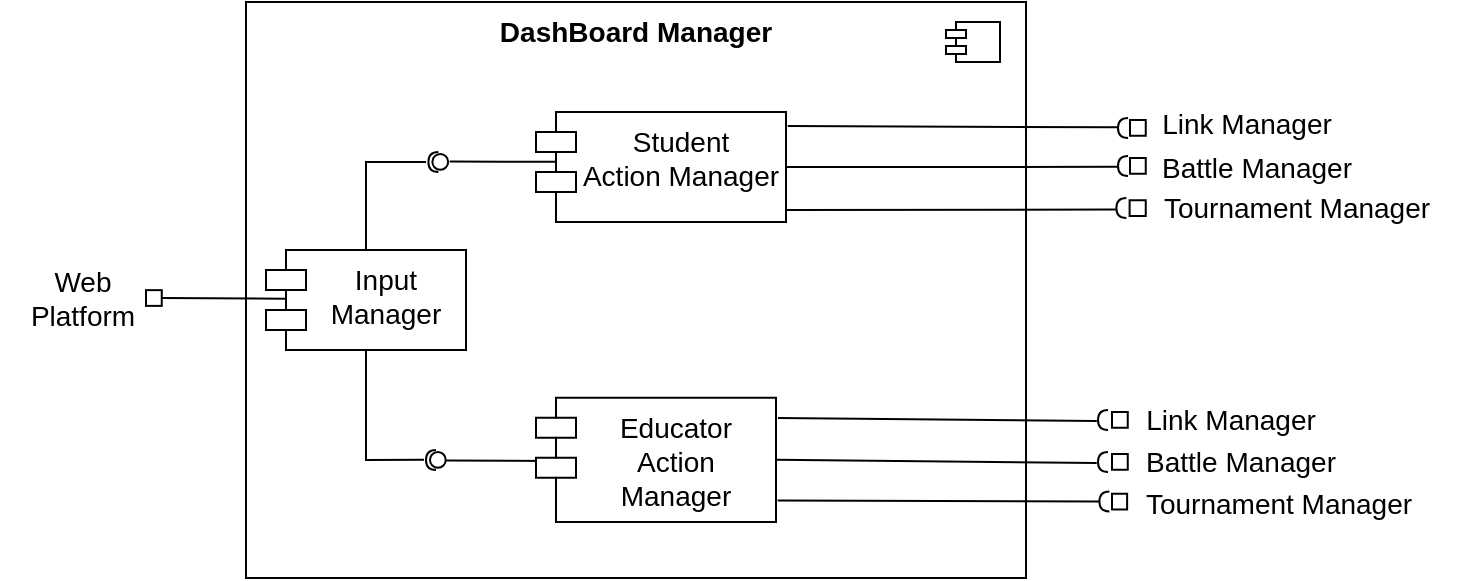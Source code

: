 <mxfile version="22.1.7" type="device" pages="6">
  <diagram id="FIEonkmwzywgqzquNpOM" name="Dashboard Manager">
    <mxGraphModel dx="1105" dy="604" grid="1" gridSize="10" guides="1" tooltips="1" connect="1" arrows="1" fold="1" page="1" pageScale="1" pageWidth="827" pageHeight="1169" math="0" shadow="0">
      <root>
        <mxCell id="0" />
        <mxCell id="1" parent="0" />
        <mxCell id="3l78A5HP8zGYEjkeEPSU-1" value="DashBoard Manager" style="fontStyle=1;align=center;verticalAlign=top;childLayout=stackLayout;horizontal=1;horizontalStack=0;resizeParent=1;resizeParentMax=0;resizeLast=0;marginBottom=0;container=0;fontSize=14;" parent="1" vertex="1">
          <mxGeometry x="130" y="270" width="390" height="288" as="geometry" />
        </mxCell>
        <mxCell id="3l78A5HP8zGYEjkeEPSU-3" value="" style="shape=module;jettyWidth=10;jettyHeight=4;container=0;fontSize=14;" parent="1" vertex="1">
          <mxGeometry x="480" y="280" width="27" height="20" as="geometry">
            <mxPoint x="-36" y="9" as="offset" />
          </mxGeometry>
        </mxCell>
        <mxCell id="3l78A5HP8zGYEjkeEPSU-10" style="edgeStyle=orthogonalEdgeStyle;rounded=0;orthogonalLoop=1;jettySize=auto;html=1;exitX=0.5;exitY=0;exitDx=0;exitDy=0;endArrow=none;endFill=0;fontSize=14;" parent="1" source="3l78A5HP8zGYEjkeEPSU-11" edge="1">
          <mxGeometry relative="1" as="geometry">
            <mxPoint x="220" y="350" as="targetPoint" />
            <Array as="points">
              <mxPoint x="190" y="350" />
            </Array>
          </mxGeometry>
        </mxCell>
        <mxCell id="3l78A5HP8zGYEjkeEPSU-11" value="Input Manager&lt;br style=&quot;font-size: 14px;&quot;&gt;" style="shape=module;align=center;spacingLeft=20;align=center;verticalAlign=top;whiteSpace=wrap;html=1;fontSize=14;" parent="1" vertex="1">
          <mxGeometry x="140" y="394.01" width="100" height="50" as="geometry" />
        </mxCell>
        <mxCell id="3l78A5HP8zGYEjkeEPSU-12" style="rounded=0;orthogonalLoop=1;jettySize=auto;html=1;exitX=1;exitY=0.5;exitDx=0;exitDy=0;endArrow=none;endFill=0;fontSize=14;entryX=0.931;entryY=0.543;entryDx=0;entryDy=0;entryPerimeter=0;" parent="1" source="3l78A5HP8zGYEjkeEPSU-13" target="3l78A5HP8zGYEjkeEPSU-112" edge="1">
          <mxGeometry relative="1" as="geometry">
            <mxPoint x="580" y="350" as="targetPoint" />
          </mxGeometry>
        </mxCell>
        <mxCell id="3l78A5HP8zGYEjkeEPSU-13" value="Student Action&amp;nbsp;Manager" style="shape=module;align=center;spacingLeft=20;align=center;verticalAlign=top;whiteSpace=wrap;html=1;fontSize=14;" parent="1" vertex="1">
          <mxGeometry x="275" y="324.94" width="125" height="55.06" as="geometry" />
        </mxCell>
        <mxCell id="3l78A5HP8zGYEjkeEPSU-32" value="" style="html=1;rounded=0;fontSize=14;" parent="1" vertex="1">
          <mxGeometry x="80" y="414.07" width="7.874" height="7.874" as="geometry" />
        </mxCell>
        <mxCell id="3l78A5HP8zGYEjkeEPSU-47" style="rounded=0;orthogonalLoop=1;jettySize=auto;html=1;exitX=0.087;exitY=0.509;exitDx=0;exitDy=0;entryX=1.055;entryY=0.473;entryDx=0;entryDy=0;entryPerimeter=0;endArrow=none;endFill=0;exitPerimeter=0;fontSize=14;" parent="1" source="3l78A5HP8zGYEjkeEPSU-49" edge="1">
          <mxGeometry relative="1" as="geometry">
            <mxPoint x="340.15" y="489.45" as="sourcePoint" />
            <mxPoint x="230.145" y="499.2" as="targetPoint" />
          </mxGeometry>
        </mxCell>
        <mxCell id="3l78A5HP8zGYEjkeEPSU-49" value="Educator Action Manager" style="shape=module;align=center;spacingLeft=20;align=center;verticalAlign=top;whiteSpace=wrap;html=1;fontSize=14;" parent="1" vertex="1">
          <mxGeometry x="275" y="467.87" width="120" height="62.13" as="geometry" />
        </mxCell>
        <mxCell id="3l78A5HP8zGYEjkeEPSU-57" style="edgeStyle=orthogonalEdgeStyle;rounded=0;orthogonalLoop=1;jettySize=auto;html=1;entryX=0.975;entryY=0.524;entryDx=0;entryDy=0;entryPerimeter=0;endArrow=none;endFill=0;exitX=0.078;exitY=0.495;exitDx=0;exitDy=0;exitPerimeter=0;fontSize=14;" parent="1" edge="1">
          <mxGeometry relative="1" as="geometry">
            <mxPoint x="284.48" y="349.86" as="sourcePoint" />
            <mxPoint x="231.865" y="349.8" as="targetPoint" />
            <Array as="points">
              <mxPoint x="258" y="350.16" />
              <mxPoint x="258" y="350.16" />
            </Array>
          </mxGeometry>
        </mxCell>
        <mxCell id="3l78A5HP8zGYEjkeEPSU-60" style="rounded=0;orthogonalLoop=1;jettySize=auto;html=1;exitX=0.101;exitY=0.488;exitDx=0;exitDy=0;exitPerimeter=0;entryX=1;entryY=0.5;entryDx=0;entryDy=0;endArrow=none;endFill=0;fontSize=14;" parent="1" source="3l78A5HP8zGYEjkeEPSU-11" edge="1" target="3l78A5HP8zGYEjkeEPSU-32">
          <mxGeometry relative="1" as="geometry">
            <mxPoint x="56.726" y="419.11" as="targetPoint" />
          </mxGeometry>
        </mxCell>
        <mxCell id="3l78A5HP8zGYEjkeEPSU-86" value="" style="endArrow=none;html=1;rounded=0;entryX=0.5;entryY=1;entryDx=0;entryDy=0;exitX=0;exitY=0.5;exitDx=0;exitDy=0;fontSize=14;" parent="1" edge="1">
          <mxGeometry width="50" height="50" relative="1" as="geometry">
            <mxPoint x="219.0" y="498.937" as="sourcePoint" />
            <mxPoint x="190" y="444.01" as="targetPoint" />
            <Array as="points">
              <mxPoint x="190" y="499" />
            </Array>
          </mxGeometry>
        </mxCell>
        <mxCell id="3l78A5HP8zGYEjkeEPSU-96" value="" style="group;rotation=-90;movable=1;resizable=1;rotatable=1;deletable=1;editable=1;locked=0;connectable=1;fontSize=14;" parent="1" vertex="1" connectable="0">
          <mxGeometry x="221.995" y="494.005" width="9.87" height="10" as="geometry" />
        </mxCell>
        <mxCell id="3l78A5HP8zGYEjkeEPSU-97" value="" style="ellipse;html=1;fontSize=14;direction=east;movable=1;resizable=1;rotatable=1;deletable=1;editable=1;locked=0;connectable=1;rotation=-360;" parent="3l78A5HP8zGYEjkeEPSU-96" vertex="1">
          <mxGeometry y="1" width="7.874" height="7.874" as="geometry" />
        </mxCell>
        <mxCell id="3l78A5HP8zGYEjkeEPSU-98" value="" style="shape=requiredInterface;html=1;fontSize=14;align=center;fillColor=none;points=[];aspect=fixed;resizable=1;verticalAlign=bottom;labelPosition=center;verticalLabelPosition=top;flipH=1;rotation=-540;direction=west;movable=1;rotatable=1;deletable=1;editable=1;locked=0;connectable=1;" parent="3l78A5HP8zGYEjkeEPSU-96" vertex="1">
          <mxGeometry x="-2" width="5" height="10" as="geometry" />
        </mxCell>
        <mxCell id="3l78A5HP8zGYEjkeEPSU-105" value="" style="group;rotation=-90;movable=1;resizable=1;rotatable=1;deletable=1;editable=1;locked=0;connectable=1;fontSize=14;" parent="1" vertex="1" connectable="0">
          <mxGeometry x="223.195" y="345.005" width="9.87" height="10" as="geometry" />
        </mxCell>
        <mxCell id="3l78A5HP8zGYEjkeEPSU-106" value="" style="ellipse;html=1;fontSize=14;direction=east;movable=1;resizable=1;rotatable=1;deletable=1;editable=1;locked=0;connectable=1;rotation=-360;" parent="3l78A5HP8zGYEjkeEPSU-105" vertex="1">
          <mxGeometry y="1" width="7.874" height="7.874" as="geometry" />
        </mxCell>
        <mxCell id="3l78A5HP8zGYEjkeEPSU-107" value="" style="shape=requiredInterface;html=1;fontSize=14;align=center;fillColor=none;points=[];aspect=fixed;resizable=1;verticalAlign=bottom;labelPosition=center;verticalLabelPosition=top;flipH=1;rotation=-540;direction=west;movable=1;rotatable=1;deletable=1;editable=1;locked=0;connectable=1;" parent="3l78A5HP8zGYEjkeEPSU-105" vertex="1">
          <mxGeometry x="-2" width="5" height="10" as="geometry" />
        </mxCell>
        <mxCell id="3l78A5HP8zGYEjkeEPSU-112" value="" style="shape=requiredInterface;html=1;fontSize=14;align=center;fillColor=none;points=[];aspect=fixed;resizable=1;verticalAlign=bottom;labelPosition=center;verticalLabelPosition=top;flipH=1;rotation=-180;direction=west;movable=1;rotatable=1;deletable=1;editable=1;locked=0;connectable=1;container=0;" parent="1" vertex="1">
          <mxGeometry x="566" y="347" width="5" height="10" as="geometry" />
        </mxCell>
        <mxCell id="3l78A5HP8zGYEjkeEPSU-114" value="" style="html=1;rounded=0;fontSize=14;" parent="1" vertex="1">
          <mxGeometry x="572" y="348" width="7.874" height="7.874" as="geometry" />
        </mxCell>
        <mxCell id="3l78A5HP8zGYEjkeEPSU-115" value="" style="html=1;rounded=0;fontSize=14;" parent="1" vertex="1">
          <mxGeometry x="563" y="496" width="7.874" height="7.874" as="geometry" />
        </mxCell>
        <mxCell id="3l78A5HP8zGYEjkeEPSU-117" value="" style="group;fontSize=14;" parent="1" vertex="1" connectable="0">
          <mxGeometry x="407" y="516.74" width="239.63" height="10" as="geometry" />
        </mxCell>
        <mxCell id="3l78A5HP8zGYEjkeEPSU-63" value="" style="shape=requiredInterface;html=1;fontSize=14;align=center;fillColor=none;points=[];aspect=fixed;resizable=0;verticalAlign=bottom;labelPosition=center;verticalLabelPosition=top;flipH=1;rotation=0;" parent="3l78A5HP8zGYEjkeEPSU-117" vertex="1">
          <mxGeometry x="149.708" y="-2" width="5" height="10" as="geometry" />
        </mxCell>
        <mxCell id="0WSFYrrDO7028qgOs3ST-1" value="&lt;font style=&quot;font-size: 14px;&quot;&gt;Web&lt;br style=&quot;font-size: 14px;&quot;&gt;Platform&lt;br style=&quot;font-size: 14px;&quot;&gt;&lt;/font&gt;" style="text;html=1;align=center;verticalAlign=middle;resizable=0;points=[];autosize=1;strokeColor=none;fillColor=none;fontSize=14;" parent="1" vertex="1">
          <mxGeometry x="7.87" y="393.01" width="80" height="50" as="geometry" />
        </mxCell>
        <mxCell id="0WSFYrrDO7028qgOs3ST-3" value="&lt;font style=&quot;font-size: 14px;&quot;&gt;Battle Manager&lt;/font&gt;" style="text;html=1;align=center;verticalAlign=middle;resizable=0;points=[];autosize=1;strokeColor=none;fillColor=none;fontSize=14;" parent="1" vertex="1">
          <mxGeometry x="574.87" y="338" width="120" height="30" as="geometry" />
        </mxCell>
        <mxCell id="0WSFYrrDO7028qgOs3ST-4" value="&lt;font style=&quot;font-size: 14px;&quot;&gt;Battle Manager&lt;/font&gt;" style="text;html=1;align=center;verticalAlign=middle;resizable=0;points=[];autosize=1;strokeColor=none;fillColor=none;fontSize=14;" parent="1" vertex="1">
          <mxGeometry x="566.63" y="484.87" width="120" height="30" as="geometry" />
        </mxCell>
        <mxCell id="0WSFYrrDO7028qgOs3ST-5" value="&lt;font style=&quot;font-size: 14px;&quot;&gt;Tournament Manager&lt;/font&gt;" style="text;html=1;align=center;verticalAlign=middle;resizable=0;points=[];autosize=1;strokeColor=none;fillColor=none;fontSize=14;" parent="1" vertex="1">
          <mxGeometry x="565.63" y="506" width="160" height="30" as="geometry" />
        </mxCell>
        <mxCell id="_byiZ9CnXPmdQuZIZelo-1" value="" style="group;fontSize=14;" parent="1" vertex="1" connectable="0">
          <mxGeometry x="400" y="360" width="255.63" height="10" as="geometry" />
        </mxCell>
        <mxCell id="_byiZ9CnXPmdQuZIZelo-2" value="" style="html=1;rounded=0;fontSize=14;" parent="_byiZ9CnXPmdQuZIZelo-1" vertex="1">
          <mxGeometry x="171.807" y="9.13" width="8.063" height="7.874" as="geometry" />
        </mxCell>
        <mxCell id="_byiZ9CnXPmdQuZIZelo-3" value="" style="shape=requiredInterface;html=1;fontSize=14;align=center;fillColor=none;points=[];aspect=fixed;resizable=0;verticalAlign=bottom;labelPosition=center;verticalLabelPosition=top;flipH=1;rotation=0;" parent="_byiZ9CnXPmdQuZIZelo-1" vertex="1">
          <mxGeometry x="165.183" y="8" width="5" height="10" as="geometry" />
        </mxCell>
        <mxCell id="_byiZ9CnXPmdQuZIZelo-5" value="&lt;font style=&quot;font-size: 14px;&quot;&gt;Tournament Manager&lt;/font&gt;" style="text;html=1;align=center;verticalAlign=middle;resizable=0;points=[];autosize=1;strokeColor=none;fillColor=none;fontSize=14;" parent="1" vertex="1">
          <mxGeometry x="575" y="358" width="160" height="30" as="geometry" />
        </mxCell>
        <mxCell id="y9AWcN6c3iYSvr69kqb8-1" style="rounded=0;orthogonalLoop=1;jettySize=auto;html=1;exitX=1;exitY=0.5;exitDx=0;exitDy=0;endArrow=none;endFill=0;fontSize=14;entryX=1.118;entryY=0.551;entryDx=0;entryDy=0;entryPerimeter=0;" parent="1" edge="1" target="y9AWcN6c3iYSvr69kqb8-2">
          <mxGeometry relative="1" as="geometry">
            <mxPoint x="635.74" y="478.78" as="targetPoint" />
            <mxPoint x="396" y="478" as="sourcePoint" />
          </mxGeometry>
        </mxCell>
        <mxCell id="y9AWcN6c3iYSvr69kqb8-2" value="" style="shape=requiredInterface;html=1;fontSize=14;align=center;fillColor=none;points=[];aspect=fixed;resizable=1;verticalAlign=bottom;labelPosition=center;verticalLabelPosition=top;flipH=1;rotation=-180;direction=west;movable=1;rotatable=1;deletable=1;editable=1;locked=0;connectable=1;container=0;" parent="1" vertex="1">
          <mxGeometry x="556" y="473.94" width="5" height="10" as="geometry" />
        </mxCell>
        <mxCell id="y9AWcN6c3iYSvr69kqb8-3" value="" style="html=1;rounded=0;fontSize=14;" parent="1" vertex="1">
          <mxGeometry x="563" y="475" width="7.874" height="7.874" as="geometry" />
        </mxCell>
        <mxCell id="y9AWcN6c3iYSvr69kqb8-6" value="" style="shape=requiredInterface;html=1;fontSize=14;align=center;fillColor=none;points=[];aspect=fixed;resizable=1;verticalAlign=bottom;labelPosition=center;verticalLabelPosition=top;flipH=1;rotation=-180;direction=west;movable=1;rotatable=1;deletable=1;editable=1;locked=0;connectable=1;container=0;" parent="1" vertex="1">
          <mxGeometry x="566" y="328" width="5" height="10" as="geometry" />
        </mxCell>
        <mxCell id="y9AWcN6c3iYSvr69kqb8-7" value="" style="html=1;rounded=0;fontSize=14;" parent="1" vertex="1">
          <mxGeometry x="572" y="329" width="7.874" height="7.874" as="geometry" />
        </mxCell>
        <mxCell id="y9AWcN6c3iYSvr69kqb8-8" value="&lt;font style=&quot;font-size: 14px;&quot;&gt;Link Manager&lt;/font&gt;" style="text;html=1;align=center;verticalAlign=middle;resizable=0;points=[];autosize=1;strokeColor=none;fillColor=none;fontSize=14;" parent="1" vertex="1">
          <mxGeometry x="574.78" y="315.94" width="110" height="30" as="geometry" />
        </mxCell>
        <mxCell id="y9AWcN6c3iYSvr69kqb8-9" value="&lt;font style=&quot;font-size: 14px;&quot;&gt;Link Manager&lt;/font&gt;" style="text;html=1;align=center;verticalAlign=middle;resizable=0;points=[];autosize=1;strokeColor=none;fillColor=none;fontSize=14;" parent="1" vertex="1">
          <mxGeometry x="566.63" y="464" width="110" height="30" as="geometry" />
        </mxCell>
        <mxCell id="3l78A5HP8zGYEjkeEPSU-65" style="rounded=0;orthogonalLoop=1;jettySize=auto;html=1;exitX=1.007;exitY=0.827;exitDx=0;exitDy=0;endArrow=none;endFill=0;fontSize=14;exitPerimeter=0;" parent="1" target="3l78A5HP8zGYEjkeEPSU-63" edge="1" source="3l78A5HP8zGYEjkeEPSU-49">
          <mxGeometry relative="1" as="geometry">
            <mxPoint x="386.04" y="519.252" as="sourcePoint" />
            <mxPoint x="631.343" y="519.74" as="targetPoint" />
          </mxGeometry>
        </mxCell>
        <mxCell id="3l78A5HP8zGYEjkeEPSU-35" value="" style="html=1;rounded=0;fontSize=14;" parent="1" vertex="1">
          <mxGeometry x="563.002" y="515.87" width="7.558" height="7.874" as="geometry" />
        </mxCell>
        <mxCell id="3l78A5HP8zGYEjkeEPSU-113" value="" style="shape=requiredInterface;html=1;fontSize=14;align=center;fillColor=none;points=[];aspect=fixed;resizable=1;verticalAlign=bottom;labelPosition=center;verticalLabelPosition=top;flipH=1;rotation=-180;direction=west;movable=1;rotatable=1;deletable=1;editable=1;locked=0;connectable=1;container=0;" parent="1" vertex="1">
          <mxGeometry x="556" y="494.94" width="5" height="10" as="geometry" />
        </mxCell>
        <mxCell id="RaOwDATctPy-_jEBB6g6-3" style="rounded=0;orthogonalLoop=1;jettySize=auto;html=1;exitX=1;exitY=0.5;exitDx=0;exitDy=0;entryX=1.128;entryY=0.558;entryDx=0;entryDy=0;entryPerimeter=0;endArrow=none;endFill=0;fontSize=14;" edge="1" parent="1" source="3l78A5HP8zGYEjkeEPSU-49" target="3l78A5HP8zGYEjkeEPSU-113">
          <mxGeometry relative="1" as="geometry" />
        </mxCell>
        <mxCell id="RaOwDATctPy-_jEBB6g6-5" style="rounded=0;orthogonalLoop=1;jettySize=auto;html=1;exitX=1.007;exitY=0.129;exitDx=0;exitDy=0;entryX=0.969;entryY=0.464;entryDx=0;entryDy=0;entryPerimeter=0;endArrow=none;endFill=0;exitPerimeter=0;fontSize=14;" edge="1" parent="1" source="3l78A5HP8zGYEjkeEPSU-13" target="y9AWcN6c3iYSvr69kqb8-6">
          <mxGeometry relative="1" as="geometry" />
        </mxCell>
        <mxCell id="4YvUgKxfWTH-ASEg7Qb7-1" style="rounded=0;orthogonalLoop=1;jettySize=auto;html=1;exitX=0.996;exitY=0.891;exitDx=0;exitDy=0;entryX=1.068;entryY=0.58;entryDx=0;entryDy=0;entryPerimeter=0;endArrow=none;endFill=0;exitPerimeter=0;" edge="1" parent="1" source="3l78A5HP8zGYEjkeEPSU-13" target="_byiZ9CnXPmdQuZIZelo-3">
          <mxGeometry relative="1" as="geometry" />
        </mxCell>
      </root>
    </mxGraphModel>
  </diagram>
  <diagram id="a-gB_r6jDCJv4NAmojCK" name="User Manager">
    <mxGraphModel dx="840" dy="459" grid="1" gridSize="10" guides="1" tooltips="1" connect="1" arrows="1" fold="1" page="1" pageScale="1" pageWidth="827" pageHeight="1169" math="0" shadow="0">
      <root>
        <mxCell id="0" />
        <mxCell id="1" parent="0" />
        <mxCell id="dP-oNa_ZGT31m06-IUDG-1" value="User Manager" style="fontStyle=1;align=center;verticalAlign=top;childLayout=stackLayout;horizontal=1;horizontalStack=0;resizeParent=1;resizeParentMax=0;resizeLast=0;marginBottom=0;container=0;fontSize=14;" parent="1" vertex="1">
          <mxGeometry x="214" y="80" width="376" height="283.01" as="geometry" />
        </mxCell>
        <mxCell id="dP-oNa_ZGT31m06-IUDG-2" value="" style="shape=module;jettyWidth=10;jettyHeight=4;container=0;fontSize=14;" parent="1" vertex="1">
          <mxGeometry x="550" y="90" width="27" height="20" as="geometry">
            <mxPoint x="-36" y="9" as="offset" />
          </mxGeometry>
        </mxCell>
        <mxCell id="dP-oNa_ZGT31m06-IUDG-3" style="edgeStyle=orthogonalEdgeStyle;rounded=0;orthogonalLoop=1;jettySize=auto;html=1;endArrow=none;endFill=0;fontSize=14;exitX=0.5;exitY=0;exitDx=0;exitDy=0;" parent="1" source="dP-oNa_ZGT31m06-IUDG-4" edge="1">
          <mxGeometry relative="1" as="geometry">
            <mxPoint x="325.75" y="160" as="targetPoint" />
            <Array as="points">
              <mxPoint x="296" y="160" />
            </Array>
            <mxPoint x="224" y="160" as="sourcePoint" />
          </mxGeometry>
        </mxCell>
        <mxCell id="dP-oNa_ZGT31m06-IUDG-4" value="Input Manager" style="shape=module;align=center;spacingLeft=20;align=center;verticalAlign=middle;whiteSpace=wrap;html=1;fontSize=14;" parent="1" vertex="1">
          <mxGeometry x="245.75" y="204.01" width="148.25" height="55.99" as="geometry" />
        </mxCell>
        <mxCell id="dP-oNa_ZGT31m06-IUDG-5" style="edgeStyle=orthogonalEdgeStyle;rounded=0;orthogonalLoop=1;jettySize=auto;html=1;endArrow=none;endFill=0;fontSize=14;exitX=1;exitY=0.5;exitDx=0;exitDy=0;entryX=1.086;entryY=0.509;entryDx=0;entryDy=0;entryPerimeter=0;" parent="1" target="dP-oNa_ZGT31m06-IUDG-21" edge="1" source="dP-oNa_ZGT31m06-IUDG-6">
          <mxGeometry relative="1" as="geometry">
            <mxPoint x="620" y="160" as="targetPoint" />
            <mxPoint x="665" y="160" as="sourcePoint" />
            <Array as="points">
              <mxPoint x="490" y="160" />
            </Array>
          </mxGeometry>
        </mxCell>
        <mxCell id="dP-oNa_ZGT31m06-IUDG-6" value="Login Manager" style="shape=module;align=center;spacingLeft=20;align=center;verticalAlign=middle;whiteSpace=wrap;html=1;fontSize=14;" parent="1" vertex="1">
          <mxGeometry x="354" y="133.94" width="136" height="50" as="geometry" />
        </mxCell>
        <mxCell id="dP-oNa_ZGT31m06-IUDG-8" style="rounded=0;orthogonalLoop=1;jettySize=auto;html=1;entryX=1.055;entryY=0.473;entryDx=0;entryDy=0;entryPerimeter=0;endArrow=none;endFill=0;fontSize=14;exitX=0.077;exitY=0.504;exitDx=0;exitDy=0;exitPerimeter=0;" parent="1" source="ml8ilDJ8PhIhol9Fbbho-1" edge="1">
          <mxGeometry relative="1" as="geometry">
            <mxPoint x="374" y="309" as="sourcePoint" />
            <mxPoint x="335.895" y="309.2" as="targetPoint" />
          </mxGeometry>
        </mxCell>
        <mxCell id="dP-oNa_ZGT31m06-IUDG-9" style="edgeStyle=orthogonalEdgeStyle;rounded=0;orthogonalLoop=1;jettySize=auto;html=1;endArrow=none;endFill=0;fontSize=14;exitX=1;exitY=0.25;exitDx=0;exitDy=0;entryX=1.032;entryY=0.488;entryDx=0;entryDy=0;entryPerimeter=0;" parent="1" source="ml8ilDJ8PhIhol9Fbbho-1" edge="1" target="dP-oNa_ZGT31m06-IUDG-22">
          <mxGeometry relative="1" as="geometry">
            <mxPoint x="732.75" y="300" as="targetPoint" />
            <mxPoint x="651" y="300" as="sourcePoint" />
            <Array as="points">
              <mxPoint x="484" y="300" />
            </Array>
          </mxGeometry>
        </mxCell>
        <mxCell id="dP-oNa_ZGT31m06-IUDG-11" style="edgeStyle=orthogonalEdgeStyle;rounded=0;orthogonalLoop=1;jettySize=auto;html=1;entryX=0.975;entryY=0.524;entryDx=0;entryDy=0;entryPerimeter=0;endArrow=none;endFill=0;fontSize=14;exitX=0.073;exitY=0.509;exitDx=0;exitDy=0;exitPerimeter=0;" parent="1" source="dP-oNa_ZGT31m06-IUDG-6" edge="1">
          <mxGeometry relative="1" as="geometry">
            <mxPoint x="384" y="160" as="sourcePoint" />
            <mxPoint x="337.615" y="159.8" as="targetPoint" />
            <Array as="points">
              <mxPoint x="364" y="160" />
            </Array>
          </mxGeometry>
        </mxCell>
        <mxCell id="dP-oNa_ZGT31m06-IUDG-12" style="rounded=0;orthogonalLoop=1;jettySize=auto;html=1;endArrow=none;endFill=0;fontSize=14;exitX=0.066;exitY=0.484;exitDx=0;exitDy=0;exitPerimeter=0;entryX=1;entryY=0.5;entryDx=0;entryDy=0;" parent="1" source="dP-oNa_ZGT31m06-IUDG-7" edge="1" target="dP-oNa_ZGT31m06-IUDG-7">
          <mxGeometry relative="1" as="geometry">
            <mxPoint x="164" y="231" as="targetPoint" />
            <mxPoint x="260" y="230" as="sourcePoint" />
          </mxGeometry>
        </mxCell>
        <mxCell id="dP-oNa_ZGT31m06-IUDG-13" value="" style="endArrow=none;html=1;rounded=0;exitX=0;exitY=0.5;exitDx=0;exitDy=0;fontSize=14;" parent="1" edge="1">
          <mxGeometry width="50" height="50" relative="1" as="geometry">
            <mxPoint x="324.75" y="308.937" as="sourcePoint" />
            <mxPoint x="296" y="260" as="targetPoint" />
            <Array as="points">
              <mxPoint x="295.75" y="309" />
            </Array>
          </mxGeometry>
        </mxCell>
        <mxCell id="dP-oNa_ZGT31m06-IUDG-14" value="" style="group;rotation=-90;movable=1;resizable=1;rotatable=1;deletable=1;editable=1;locked=0;connectable=1;fontSize=14;" parent="1" vertex="1" connectable="0">
          <mxGeometry x="327.745" y="304.005" width="9.87" height="10" as="geometry" />
        </mxCell>
        <mxCell id="dP-oNa_ZGT31m06-IUDG-15" value="" style="ellipse;html=1;fontSize=14;direction=east;movable=1;resizable=1;rotatable=1;deletable=1;editable=1;locked=0;connectable=1;rotation=-360;" parent="dP-oNa_ZGT31m06-IUDG-14" vertex="1">
          <mxGeometry y="1" width="7.874" height="7.874" as="geometry" />
        </mxCell>
        <mxCell id="dP-oNa_ZGT31m06-IUDG-16" value="" style="shape=requiredInterface;html=1;fontSize=14;align=center;fillColor=none;points=[];aspect=fixed;resizable=1;verticalAlign=bottom;labelPosition=center;verticalLabelPosition=top;flipH=1;rotation=-540;direction=west;movable=1;rotatable=1;deletable=1;editable=1;locked=0;connectable=1;" parent="dP-oNa_ZGT31m06-IUDG-14" vertex="1">
          <mxGeometry x="-2" width="5" height="10" as="geometry" />
        </mxCell>
        <mxCell id="dP-oNa_ZGT31m06-IUDG-17" value="" style="group;rotation=-90;movable=1;resizable=1;rotatable=1;deletable=1;editable=1;locked=0;connectable=1;fontSize=14;" parent="1" vertex="1" connectable="0">
          <mxGeometry x="328.945" y="155.005" width="9.87" height="10" as="geometry" />
        </mxCell>
        <mxCell id="dP-oNa_ZGT31m06-IUDG-18" value="" style="ellipse;html=1;fontSize=14;direction=east;movable=1;resizable=1;rotatable=1;deletable=1;editable=1;locked=0;connectable=1;rotation=-360;" parent="dP-oNa_ZGT31m06-IUDG-17" vertex="1">
          <mxGeometry y="1" width="7.874" height="7.874" as="geometry" />
        </mxCell>
        <mxCell id="dP-oNa_ZGT31m06-IUDG-19" value="" style="shape=requiredInterface;html=1;fontSize=14;align=center;fillColor=none;points=[];aspect=fixed;resizable=1;verticalAlign=bottom;labelPosition=center;verticalLabelPosition=top;flipH=1;rotation=-540;direction=west;movable=1;rotatable=1;deletable=1;editable=1;locked=0;connectable=1;" parent="dP-oNa_ZGT31m06-IUDG-17" vertex="1">
          <mxGeometry x="-2" width="5" height="10" as="geometry" />
        </mxCell>
        <mxCell id="dP-oNa_ZGT31m06-IUDG-21" value="" style="shape=requiredInterface;html=1;fontSize=14;align=center;fillColor=none;points=[];aspect=fixed;resizable=1;verticalAlign=bottom;labelPosition=center;verticalLabelPosition=top;flipH=1;rotation=-180;direction=west;movable=1;rotatable=1;deletable=1;editable=1;locked=0;connectable=1;container=0;" parent="1" vertex="1">
          <mxGeometry x="622.75" y="154.93" width="5" height="10" as="geometry" />
        </mxCell>
        <mxCell id="dP-oNa_ZGT31m06-IUDG-22" value="" style="shape=requiredInterface;html=1;fontSize=14;align=center;fillColor=none;points=[];aspect=fixed;resizable=1;verticalAlign=bottom;labelPosition=center;verticalLabelPosition=top;flipH=1;rotation=-180;direction=west;movable=1;rotatable=1;deletable=1;editable=1;locked=0;connectable=1;container=0;" parent="1" vertex="1">
          <mxGeometry x="622.75" y="295" width="5" height="10" as="geometry" />
        </mxCell>
        <mxCell id="dP-oNa_ZGT31m06-IUDG-23" value="" style="html=1;rounded=0;fontSize=14;" parent="1" vertex="1">
          <mxGeometry x="629.75" y="155.99" width="7.874" height="7.874" as="geometry" />
        </mxCell>
        <mxCell id="dP-oNa_ZGT31m06-IUDG-24" value="" style="html=1;rounded=0;fontSize=14;" parent="1" vertex="1">
          <mxGeometry x="629.75" y="296.06" width="7.874" height="7.874" as="geometry" />
        </mxCell>
        <mxCell id="ml8ilDJ8PhIhol9Fbbho-1" value="Registration Manager" style="shape=module;align=center;spacingLeft=20;align=center;verticalAlign=top;whiteSpace=wrap;html=1;fontSize=14;" parent="1" vertex="1">
          <mxGeometry x="364" y="284" width="120" height="50" as="geometry" />
        </mxCell>
        <mxCell id="eP18RnDdxaSORrI8I8aK-2" value="&lt;font style=&quot;font-size: 14px;&quot;&gt;Dashboard&lt;br style=&quot;font-size: 14px;&quot;&gt;Manager&lt;br style=&quot;font-size: 14px;&quot;&gt;&lt;/font&gt;" style="text;html=1;align=center;verticalAlign=middle;resizable=0;points=[];autosize=1;strokeColor=none;fillColor=none;fontSize=14;" parent="1" vertex="1">
          <mxGeometry x="80" y="206.01" width="90" height="50" as="geometry" />
        </mxCell>
        <mxCell id="eP18RnDdxaSORrI8I8aK-3" value="&lt;font style=&quot;font-size: 14px;&quot;&gt;Model&lt;/font&gt;" style="text;html=1;align=center;verticalAlign=middle;resizable=0;points=[];autosize=1;strokeColor=none;fillColor=none;fontSize=14;" parent="1" vertex="1">
          <mxGeometry x="629.75" y="144.93" width="60" height="30" as="geometry" />
        </mxCell>
        <mxCell id="eP18RnDdxaSORrI8I8aK-4" value="&lt;font style=&quot;font-size: 14px;&quot;&gt;Model&lt;/font&gt;" style="text;html=1;align=center;verticalAlign=middle;resizable=0;points=[];autosize=1;strokeColor=none;fillColor=none;fontSize=14;" parent="1" vertex="1">
          <mxGeometry x="637.62" y="285" width="60" height="30" as="geometry" />
        </mxCell>
        <mxCell id="eP18RnDdxaSORrI8I8aK-5" value="" style="group;fontSize=14;" parent="1" vertex="1" connectable="0">
          <mxGeometry x="394" y="234.94" width="357.38" height="20.06" as="geometry" />
        </mxCell>
        <mxCell id="eP18RnDdxaSORrI8I8aK-6" value="" style="html=1;rounded=0;fontSize=14;" parent="eP18RnDdxaSORrI8I8aK-5" vertex="1">
          <mxGeometry x="235.094" y="1.13" width="7.874" height="7.87" as="geometry" />
        </mxCell>
        <mxCell id="eP18RnDdxaSORrI8I8aK-7" value="" style="shape=requiredInterface;html=1;fontSize=14;align=center;fillColor=none;points=[];aspect=fixed;resizable=0;verticalAlign=bottom;labelPosition=center;verticalLabelPosition=top;flipH=1;rotation=0;" parent="eP18RnDdxaSORrI8I8aK-5" vertex="1">
          <mxGeometry x="228.091" width="5" height="10" as="geometry" />
        </mxCell>
        <mxCell id="eP18RnDdxaSORrI8I8aK-8" style="rounded=0;orthogonalLoop=1;jettySize=auto;html=1;exitX=1.002;exitY=0.325;exitDx=0;exitDy=0;endArrow=none;endFill=0;fontSize=14;exitPerimeter=0;entryX=0.993;entryY=0.535;entryDx=0;entryDy=0;entryPerimeter=0;" parent="eP18RnDdxaSORrI8I8aK-5" target="eP18RnDdxaSORrI8I8aK-7" edge="1">
          <mxGeometry relative="1" as="geometry">
            <mxPoint y="4.264" as="sourcePoint" />
            <mxPoint x="226" y="4.06" as="targetPoint" />
          </mxGeometry>
        </mxCell>
        <mxCell id="eP18RnDdxaSORrI8I8aK-9" value="&lt;font style=&quot;font-size: 14px;&quot;&gt;Model&lt;/font&gt;" style="text;html=1;align=center;verticalAlign=middle;resizable=0;points=[];autosize=1;strokeColor=none;fillColor=none;fontSize=14;" parent="eP18RnDdxaSORrI8I8aK-5" vertex="1">
          <mxGeometry x="242.97" y="-9.94" width="60" height="30" as="geometry" />
        </mxCell>
        <mxCell id="qQQ1I6l0Zs4RHFtAU_uJ-1" value="" style="rounded=0;orthogonalLoop=1;jettySize=auto;html=1;endArrow=none;endFill=0;fontSize=14;exitX=0.066;exitY=0.484;exitDx=0;exitDy=0;exitPerimeter=0;" edge="1" parent="1" source="dP-oNa_ZGT31m06-IUDG-4" target="dP-oNa_ZGT31m06-IUDG-7">
          <mxGeometry relative="1" as="geometry">
            <mxPoint x="164" y="231" as="targetPoint" />
            <mxPoint x="256" y="231" as="sourcePoint" />
          </mxGeometry>
        </mxCell>
        <mxCell id="dP-oNa_ZGT31m06-IUDG-7" value="" style="html=1;rounded=0;fontSize=14;" parent="1" vertex="1">
          <mxGeometry x="170" y="227.07" width="7.874" height="7.874" as="geometry" />
        </mxCell>
      </root>
    </mxGraphModel>
  </diagram>
  <diagram id="-GnqKPtP0y9ELTargeH5" name="Tournament Manager">
    <mxGraphModel dx="1000" dy="547" grid="1" gridSize="10" guides="1" tooltips="1" connect="1" arrows="1" fold="1" page="1" pageScale="1" pageWidth="827" pageHeight="1169" math="0" shadow="0">
      <root>
        <mxCell id="0" />
        <mxCell id="1" parent="0" />
        <mxCell id="Xtee-mcCqpMFBd0ZsNiy-1" value="Tournament Manager" style="fontStyle=1;align=center;verticalAlign=top;childLayout=stackLayout;horizontal=1;horizontalStack=0;resizeParent=1;resizeParentMax=0;resizeLast=0;marginBottom=0;container=0;fontSize=14;" parent="1" vertex="1">
          <mxGeometry x="176" y="90" width="424" height="380" as="geometry" />
        </mxCell>
        <mxCell id="Xtee-mcCqpMFBd0ZsNiy-6" value="" style="shape=module;jettyWidth=10;jettyHeight=4;container=0;fontSize=14;" parent="1" vertex="1">
          <mxGeometry x="560" y="100.0" width="27" height="20" as="geometry">
            <mxPoint x="-36" y="9" as="offset" />
          </mxGeometry>
        </mxCell>
        <mxCell id="Xtee-mcCqpMFBd0ZsNiy-7" style="edgeStyle=orthogonalEdgeStyle;rounded=0;orthogonalLoop=1;jettySize=auto;html=1;endArrow=none;endFill=0;fontSize=14;exitX=0.5;exitY=0;exitDx=0;exitDy=0;" parent="1" source="Xtee-mcCqpMFBd0ZsNiy-8" edge="1">
          <mxGeometry relative="1" as="geometry">
            <mxPoint x="297.75" y="150.99" as="targetPoint" />
            <Array as="points">
              <mxPoint x="268" y="150.99" />
            </Array>
            <mxPoint x="196" y="150.99" as="sourcePoint" />
          </mxGeometry>
        </mxCell>
        <mxCell id="Xtee-mcCqpMFBd0ZsNiy-8" value="Input&amp;nbsp;&lt;br&gt;Manager" style="shape=module;align=center;spacingLeft=20;align=center;verticalAlign=top;whiteSpace=wrap;html=1;fontSize=14;" parent="1" vertex="1">
          <mxGeometry x="217.75" y="195" width="100" height="55" as="geometry" />
        </mxCell>
        <mxCell id="Xtee-mcCqpMFBd0ZsNiy-9" style="rounded=0;orthogonalLoop=1;jettySize=auto;html=1;endArrow=none;endFill=0;fontSize=14;entryX=0.947;entryY=0.554;entryDx=0;entryDy=0;entryPerimeter=0;exitX=1;exitY=0.25;exitDx=0;exitDy=0;" parent="1" target="Xtee-mcCqpMFBd0ZsNiy-23" edge="1" source="Xtee-mcCqpMFBd0ZsNiy-10">
          <mxGeometry relative="1" as="geometry">
            <mxPoint x="725.75" y="140.99" as="targetPoint" />
            <mxPoint x="664" y="140.99" as="sourcePoint" />
          </mxGeometry>
        </mxCell>
        <mxCell id="Xtee-mcCqpMFBd0ZsNiy-10" value="&lt;font style=&quot;font-size: 14px;&quot;&gt;Create Tournament Manager&lt;/font&gt;" style="shape=module;align=center;spacingLeft=20;align=center;verticalAlign=middle;whiteSpace=wrap;html=1;fontSize=14;" parent="1" vertex="1">
          <mxGeometry x="354" y="128.99" width="174" height="54.01" as="geometry" />
        </mxCell>
        <mxCell id="Xtee-mcCqpMFBd0ZsNiy-13" value="Invite Educator Manager" style="shape=module;align=center;spacingLeft=20;align=center;verticalAlign=middle;whiteSpace=wrap;html=1;fontSize=14;jettyWidth=18;jettyHeight=10;" parent="1" vertex="1">
          <mxGeometry x="356" y="193.4" width="120" height="55.06" as="geometry" />
        </mxCell>
        <mxCell id="Xtee-mcCqpMFBd0ZsNiy-14" style="rounded=0;orthogonalLoop=1;jettySize=auto;html=1;entryX=0.975;entryY=0.524;entryDx=0;entryDy=0;entryPerimeter=0;endArrow=none;endFill=0;fontSize=14;" parent="1" edge="1">
          <mxGeometry relative="1" as="geometry">
            <mxPoint x="366" y="151" as="sourcePoint" />
            <mxPoint x="309.615" y="150.79" as="targetPoint" />
          </mxGeometry>
        </mxCell>
        <mxCell id="Xtee-mcCqpMFBd0ZsNiy-15" style="rounded=0;orthogonalLoop=1;jettySize=auto;html=1;exitX=0.096;exitY=0.448;exitDx=0;exitDy=0;exitPerimeter=0;endArrow=none;endFill=0;fontSize=14;entryX=1;entryY=0.5;entryDx=0;entryDy=0;" parent="1" source="Xtee-mcCqpMFBd0ZsNiy-8" target="Xtee-mcCqpMFBd0ZsNiy-32" edge="1">
          <mxGeometry relative="1" as="geometry">
            <mxPoint x="136" y="221.99" as="targetPoint" />
          </mxGeometry>
        </mxCell>
        <mxCell id="Xtee-mcCqpMFBd0ZsNiy-20" value="" style="group;rotation=-90;movable=1;resizable=1;rotatable=1;deletable=1;editable=1;locked=0;connectable=1;fontSize=14;" parent="1" vertex="1" connectable="0">
          <mxGeometry x="300.945" y="145.995" width="9.87" height="10" as="geometry" />
        </mxCell>
        <mxCell id="Xtee-mcCqpMFBd0ZsNiy-21" value="" style="ellipse;html=1;fontSize=14;direction=east;movable=1;resizable=1;rotatable=1;deletable=1;editable=1;locked=0;connectable=1;rotation=-360;" parent="Xtee-mcCqpMFBd0ZsNiy-20" vertex="1">
          <mxGeometry y="1" width="7.874" height="7.874" as="geometry" />
        </mxCell>
        <mxCell id="Xtee-mcCqpMFBd0ZsNiy-22" value="" style="shape=requiredInterface;html=1;fontSize=14;align=center;fillColor=none;points=[];aspect=fixed;resizable=1;verticalAlign=bottom;labelPosition=center;verticalLabelPosition=top;flipH=1;rotation=-540;direction=west;movable=1;rotatable=1;deletable=1;editable=1;locked=0;connectable=1;" parent="Xtee-mcCqpMFBd0ZsNiy-20" vertex="1">
          <mxGeometry x="-2" width="5" height="10" as="geometry" />
        </mxCell>
        <mxCell id="Xtee-mcCqpMFBd0ZsNiy-23" value="" style="shape=requiredInterface;html=1;fontSize=14;align=center;fillColor=none;points=[];aspect=fixed;resizable=1;verticalAlign=bottom;labelPosition=center;verticalLabelPosition=top;flipH=1;rotation=-180;direction=west;movable=1;rotatable=1;deletable=1;editable=1;locked=0;connectable=1;container=0;" parent="1" vertex="1">
          <mxGeometry x="620" y="137.99" width="5" height="10" as="geometry" />
        </mxCell>
        <mxCell id="Xtee-mcCqpMFBd0ZsNiy-25" value="" style="html=1;rounded=0;fontSize=14;" parent="1" vertex="1">
          <mxGeometry x="627" y="139.12" width="7.874" height="7.874" as="geometry" />
        </mxCell>
        <mxCell id="Xtee-mcCqpMFBd0ZsNiy-31" style="edgeStyle=orthogonalEdgeStyle;rounded=0;orthogonalLoop=1;jettySize=auto;html=1;endArrow=none;endFill=0;fontSize=14;exitX=1;exitY=0.5;exitDx=0;exitDy=0;" parent="1" edge="1" source="Xtee-mcCqpMFBd0ZsNiy-41">
          <mxGeometry relative="1" as="geometry">
            <mxPoint x="355" y="220.83" as="sourcePoint" />
            <mxPoint x="365" y="220.99" as="targetPoint" />
            <Array as="points" />
          </mxGeometry>
        </mxCell>
        <mxCell id="Xtee-mcCqpMFBd0ZsNiy-32" value="" style="whiteSpace=wrap;html=1;aspect=fixed;fontSize=14;" parent="1" vertex="1">
          <mxGeometry x="126" y="214.89" width="10" height="10" as="geometry" />
        </mxCell>
        <mxCell id="Xtee-mcCqpMFBd0ZsNiy-33" value="" style="endArrow=none;html=1;rounded=0;entryX=0.75;entryY=1;entryDx=0;entryDy=0;fontSize=14;" parent="1" target="Xtee-mcCqpMFBd0ZsNiy-8" edge="1">
          <mxGeometry width="50" height="50" relative="1" as="geometry">
            <mxPoint x="293" y="280.99" as="sourcePoint" />
            <mxPoint x="506" y="230.99" as="targetPoint" />
          </mxGeometry>
        </mxCell>
        <mxCell id="Xtee-mcCqpMFBd0ZsNiy-34" value="" style="endArrow=none;html=1;rounded=0;fontSize=14;" parent="1" edge="1">
          <mxGeometry width="50" height="50" relative="1" as="geometry">
            <mxPoint x="293" y="280.99" as="sourcePoint" />
            <mxPoint x="333" y="280.99" as="targetPoint" />
          </mxGeometry>
        </mxCell>
        <mxCell id="Xtee-mcCqpMFBd0ZsNiy-35" value="&lt;font style=&quot;font-size: 14px;&quot;&gt;Close Tournament Manager&lt;/font&gt;" style="shape=module;align=center;spacingLeft=20;align=center;verticalAlign=middle;whiteSpace=wrap;html=1;fontSize=14;" parent="1" vertex="1">
          <mxGeometry x="355" y="254.39" width="120" height="65.61" as="geometry" />
        </mxCell>
        <mxCell id="Xtee-mcCqpMFBd0ZsNiy-36" style="rounded=0;orthogonalLoop=1;jettySize=auto;html=1;entryX=1;entryY=0.5;entryDx=0;entryDy=0;endArrow=none;endFill=0;fontSize=14;" parent="1" target="Xtee-mcCqpMFBd0ZsNiy-38" edge="1">
          <mxGeometry relative="1" as="geometry">
            <mxPoint x="365" y="279.99" as="sourcePoint" />
            <mxPoint x="342.215" y="220.12" as="targetPoint" />
          </mxGeometry>
        </mxCell>
        <mxCell id="Xtee-mcCqpMFBd0ZsNiy-37" value="" style="group;rotation=-90;movable=1;resizable=1;rotatable=1;deletable=1;editable=1;locked=0;connectable=1;fontSize=14;" parent="1" vertex="1" connectable="0">
          <mxGeometry x="335.065" y="274.925" width="9.87" height="10" as="geometry" />
        </mxCell>
        <mxCell id="Xtee-mcCqpMFBd0ZsNiy-38" value="" style="ellipse;html=1;fontSize=14;direction=east;movable=1;resizable=1;rotatable=1;deletable=1;editable=1;locked=0;connectable=1;rotation=-360;" parent="Xtee-mcCqpMFBd0ZsNiy-37" vertex="1">
          <mxGeometry y="1" width="7.874" height="7.874" as="geometry" />
        </mxCell>
        <mxCell id="Xtee-mcCqpMFBd0ZsNiy-39" value="" style="shape=requiredInterface;html=1;fontSize=14;align=center;fillColor=none;points=[];aspect=fixed;resizable=1;verticalAlign=bottom;labelPosition=center;verticalLabelPosition=top;flipH=1;rotation=-540;direction=west;movable=1;rotatable=1;deletable=1;editable=1;locked=0;connectable=1;" parent="Xtee-mcCqpMFBd0ZsNiy-37" vertex="1">
          <mxGeometry x="-2" width="5" height="10" as="geometry" />
        </mxCell>
        <mxCell id="Xtee-mcCqpMFBd0ZsNiy-40" value="" style="group;rotation=-90;movable=1;resizable=1;rotatable=1;deletable=1;editable=1;locked=0;connectable=1;fontSize=14;" parent="1" vertex="1" connectable="0">
          <mxGeometry x="339.1" y="215.89" width="9.87" height="10.06" as="geometry" />
        </mxCell>
        <mxCell id="Xtee-mcCqpMFBd0ZsNiy-41" value="" style="ellipse;html=1;fontSize=14;direction=east;movable=1;resizable=1;rotatable=1;deletable=1;editable=1;locked=0;connectable=1;rotation=-360;" parent="Xtee-mcCqpMFBd0ZsNiy-40" vertex="1">
          <mxGeometry y="1.006" width="7.874" height="7.921" as="geometry" />
        </mxCell>
        <mxCell id="Xtee-mcCqpMFBd0ZsNiy-42" value="" style="shape=requiredInterface;html=1;fontSize=14;align=center;fillColor=none;points=[];aspect=fixed;resizable=1;verticalAlign=bottom;labelPosition=center;verticalLabelPosition=top;flipH=1;rotation=-540;direction=west;movable=1;rotatable=1;deletable=1;editable=1;locked=0;connectable=1;" parent="Xtee-mcCqpMFBd0ZsNiy-40" vertex="1">
          <mxGeometry x="-2.0" width="5.0" height="10.0" as="geometry" />
        </mxCell>
        <mxCell id="Xtee-mcCqpMFBd0ZsNiy-43" value="" style="endArrow=none;html=1;rounded=0;exitX=1.008;exitY=0.469;exitDx=0;exitDy=0;entryX=1.056;entryY=0.473;entryDx=0;entryDy=0;entryPerimeter=0;fontSize=14;exitPerimeter=0;" parent="1" target="Xtee-mcCqpMFBd0ZsNiy-42" edge="1">
          <mxGeometry width="50" height="50" relative="1" as="geometry">
            <mxPoint x="317.55" y="220.795" as="sourcePoint" />
            <mxPoint x="344.0" y="220.98" as="targetPoint" />
          </mxGeometry>
        </mxCell>
        <mxCell id="Xtee-mcCqpMFBd0ZsNiy-49" value="" style="shape=requiredInterface;html=1;fontSize=14;align=center;fillColor=none;points=[];aspect=fixed;resizable=1;verticalAlign=bottom;labelPosition=center;verticalLabelPosition=top;flipH=1;rotation=-180;direction=west;movable=1;rotatable=1;deletable=1;editable=1;locked=0;connectable=1;container=0;" parent="1" vertex="1">
          <mxGeometry x="617" y="273.99" width="5" height="10" as="geometry" />
        </mxCell>
        <mxCell id="Xtee-mcCqpMFBd0ZsNiy-50" value="" style="html=1;rounded=0;fontSize=14;" parent="1" vertex="1">
          <mxGeometry x="624" y="274.99" width="7.874" height="7.874" as="geometry" />
        </mxCell>
        <mxCell id="yuTazouqRCeAy2-mRgSn-1" value="&lt;font style=&quot;font-size: 14px;&quot;&gt;Model&lt;/font&gt;" style="text;html=1;align=center;verticalAlign=middle;resizable=0;points=[];autosize=1;strokeColor=none;fillColor=none;fontSize=14;" parent="1" vertex="1">
          <mxGeometry x="630.87" y="127.99" width="60" height="30" as="geometry" />
        </mxCell>
        <mxCell id="3SjN_5gRYY-StFi6sa_0-2" value="&lt;font style=&quot;font-size: 14px;&quot;&gt;Dashboard&lt;br&gt;Manager&lt;br&gt;&lt;/font&gt;" style="text;html=1;align=center;verticalAlign=middle;resizable=0;points=[];autosize=1;strokeColor=none;fillColor=none;fontSize=14;" vertex="1" parent="1">
          <mxGeometry x="36" y="194.89" width="90" height="50" as="geometry" />
        </mxCell>
        <mxCell id="Wmb2K-hlF6pQguMMqRgy-1" style="rounded=0;orthogonalLoop=1;jettySize=auto;html=1;exitX=0.995;exitY=0.361;exitDx=0;exitDy=0;entryX=0.992;entryY=0.405;entryDx=0;entryDy=0;entryPerimeter=0;endArrow=none;endFill=0;exitPerimeter=0;" edge="1" parent="1" source="Xtee-mcCqpMFBd0ZsNiy-35" target="Xtee-mcCqpMFBd0ZsNiy-49">
          <mxGeometry relative="1" as="geometry" />
        </mxCell>
        <mxCell id="Wmb2K-hlF6pQguMMqRgy-2" style="rounded=0;orthogonalLoop=1;jettySize=auto;html=1;exitX=0.998;exitY=0.396;exitDx=0;exitDy=0;entryX=0.988;entryY=0.57;entryDx=0;entryDy=0;entryPerimeter=0;endArrow=none;endFill=0;exitPerimeter=0;" edge="1" parent="1" source="Xtee-mcCqpMFBd0ZsNiy-13" target="Wmb2K-hlF6pQguMMqRgy-5">
          <mxGeometry relative="1" as="geometry">
            <mxPoint x="617.944" y="215.43" as="targetPoint" />
          </mxGeometry>
        </mxCell>
        <mxCell id="Wmb2K-hlF6pQguMMqRgy-3" value="&lt;font style=&quot;font-size: 14px;&quot;&gt;Model&lt;/font&gt;" style="text;html=1;align=center;verticalAlign=middle;resizable=0;points=[];autosize=1;strokeColor=none;fillColor=none;fontSize=14;" vertex="1" parent="1">
          <mxGeometry x="627" y="199.96" width="60" height="30" as="geometry" />
        </mxCell>
        <mxCell id="Wmb2K-hlF6pQguMMqRgy-4" value="" style="html=1;rounded=0;fontSize=14;" vertex="1" parent="1">
          <mxGeometry x="625" y="211.02" width="7.874" height="7.874" as="geometry" />
        </mxCell>
        <mxCell id="Wmb2K-hlF6pQguMMqRgy-5" value="" style="shape=requiredInterface;html=1;fontSize=14;align=center;fillColor=none;points=[];aspect=fixed;resizable=1;verticalAlign=bottom;labelPosition=center;verticalLabelPosition=top;flipH=1;rotation=-180;direction=west;movable=1;rotatable=1;deletable=1;editable=1;locked=0;connectable=1;container=0;" vertex="1" parent="1">
          <mxGeometry x="617" y="210.02" width="5" height="10" as="geometry" />
        </mxCell>
        <mxCell id="Wmb2K-hlF6pQguMMqRgy-6" value="&lt;font style=&quot;font-size: 14px;&quot;&gt;Model&lt;/font&gt;" style="text;html=1;align=center;verticalAlign=middle;resizable=0;points=[];autosize=1;strokeColor=none;fillColor=none;fontSize=14;" vertex="1" parent="1">
          <mxGeometry x="629.87" y="263.99" width="60" height="30" as="geometry" />
        </mxCell>
        <mxCell id="SGgEiCenJnBGP4JFUB5V-2" style="edgeStyle=orthogonalEdgeStyle;rounded=0;orthogonalLoop=1;jettySize=auto;html=1;exitX=0;exitY=0.75;exitDx=10;exitDy=0;exitPerimeter=0;endArrow=none;endFill=0;" edge="1" parent="1" source="SGgEiCenJnBGP4JFUB5V-1">
          <mxGeometry relative="1" as="geometry">
            <mxPoint x="190" y="220" as="targetPoint" />
            <Array as="points">
              <mxPoint x="200" y="399" />
              <mxPoint x="200" y="220" />
            </Array>
          </mxGeometry>
        </mxCell>
        <mxCell id="SGgEiCenJnBGP4JFUB5V-1" value="All tournament ranking manager" style="shape=module;align=center;spacingLeft=20;align=center;verticalAlign=middle;whiteSpace=wrap;html=1;fontSize=14;" vertex="1" parent="1">
          <mxGeometry x="310.81" y="350" width="120" height="65.61" as="geometry" />
        </mxCell>
        <mxCell id="SGgEiCenJnBGP4JFUB5V-6" value="" style="shape=requiredInterface;html=1;fontSize=14;align=center;fillColor=none;points=[];aspect=fixed;resizable=1;verticalAlign=bottom;labelPosition=center;verticalLabelPosition=top;flipH=1;rotation=-180;direction=west;movable=1;rotatable=1;deletable=1;editable=1;locked=0;connectable=1;container=0;" vertex="1" parent="1">
          <mxGeometry x="620" y="378.99" width="5" height="10" as="geometry" />
        </mxCell>
        <mxCell id="SGgEiCenJnBGP4JFUB5V-7" value="" style="html=1;rounded=0;fontSize=14;" vertex="1" parent="1">
          <mxGeometry x="627" y="379.99" width="7.874" height="7.874" as="geometry" />
        </mxCell>
        <mxCell id="SGgEiCenJnBGP4JFUB5V-8" value="&lt;font style=&quot;font-size: 14px;&quot;&gt;Model&lt;/font&gt;" style="text;html=1;align=center;verticalAlign=middle;resizable=0;points=[];autosize=1;strokeColor=none;fillColor=none;fontSize=14;" vertex="1" parent="1">
          <mxGeometry x="632.87" y="368.99" width="60" height="30" as="geometry" />
        </mxCell>
        <mxCell id="SGgEiCenJnBGP4JFUB5V-9" style="rounded=0;orthogonalLoop=1;jettySize=auto;html=1;exitX=1;exitY=0.5;exitDx=0;exitDy=0;entryX=1.038;entryY=0.487;entryDx=0;entryDy=0;entryPerimeter=0;endArrow=none;endFill=0;" edge="1" parent="1" source="SGgEiCenJnBGP4JFUB5V-1" target="SGgEiCenJnBGP4JFUB5V-6">
          <mxGeometry relative="1" as="geometry" />
        </mxCell>
      </root>
    </mxGraphModel>
  </diagram>
  <diagram id="gl20ge1OXcbQWX7XOwkR" name="Battle Manager">
    <mxGraphModel dx="1105" dy="604" grid="1" gridSize="10" guides="1" tooltips="1" connect="1" arrows="1" fold="1" page="1" pageScale="1" pageWidth="827" pageHeight="1169" math="0" shadow="0">
      <root>
        <mxCell id="0" />
        <mxCell id="1" parent="0" />
        <mxCell id="38xce7m1GlMQ1iOvZCpn-80" value="Battle Manager" style="fontStyle=1;align=center;verticalAlign=top;childLayout=stackLayout;horizontal=1;horizontalStack=0;resizeParent=1;resizeParentMax=0;resizeLast=0;marginBottom=0;container=0;fontSize=14;" parent="1" vertex="1">
          <mxGeometry x="184" y="113" width="460" height="327" as="geometry" />
        </mxCell>
        <mxCell id="38xce7m1GlMQ1iOvZCpn-24" value="" style="group;fontSize=14;" parent="1" vertex="1" connectable="0">
          <mxGeometry x="509" y="230" width="258.38" height="169.01" as="geometry" />
        </mxCell>
        <mxCell id="38xce7m1GlMQ1iOvZCpn-25" value="" style="html=1;rounded=0;fontSize=14;" parent="38xce7m1GlMQ1iOvZCpn-24" vertex="1">
          <mxGeometry x="151.23" y="1.13" width="8.15" height="7.874" as="geometry" />
        </mxCell>
        <mxCell id="38xce7m1GlMQ1iOvZCpn-26" value="" style="shape=requiredInterface;html=1;fontSize=14;align=center;fillColor=none;points=[];aspect=fixed;resizable=0;verticalAlign=bottom;labelPosition=center;verticalLabelPosition=top;flipH=1;rotation=0;" parent="38xce7m1GlMQ1iOvZCpn-24" vertex="1">
          <mxGeometry x="144.604" width="5" height="10" as="geometry" />
        </mxCell>
        <mxCell id="38xce7m1GlMQ1iOvZCpn-27" style="rounded=0;orthogonalLoop=1;jettySize=auto;html=1;exitX=1.002;exitY=0.325;exitDx=0;exitDy=0;entryX=0.873;entryY=0.5;entryDx=0;entryDy=0;entryPerimeter=0;endArrow=none;endFill=0;fontSize=14;exitPerimeter=0;" parent="38xce7m1GlMQ1iOvZCpn-24" target="38xce7m1GlMQ1iOvZCpn-26" edge="1">
          <mxGeometry relative="1" as="geometry">
            <mxPoint y="4.264" as="sourcePoint" />
          </mxGeometry>
        </mxCell>
        <mxCell id="38xce7m1GlMQ1iOvZCpn-2" value="" style="shape=module;jettyWidth=10;jettyHeight=4;container=0;fontSize=14;" parent="1" vertex="1">
          <mxGeometry x="610" y="120" width="27" height="20" as="geometry">
            <mxPoint x="-36" y="9" as="offset" />
          </mxGeometry>
        </mxCell>
        <mxCell id="38xce7m1GlMQ1iOvZCpn-3" style="edgeStyle=orthogonalEdgeStyle;rounded=0;orthogonalLoop=1;jettySize=auto;html=1;endArrow=none;endFill=0;fontSize=14;exitX=0.5;exitY=0;exitDx=0;exitDy=0;" parent="1" source="38xce7m1GlMQ1iOvZCpn-4" edge="1">
          <mxGeometry relative="1" as="geometry">
            <mxPoint x="331.75" y="170" as="targetPoint" />
            <Array as="points">
              <mxPoint x="302" y="170" />
            </Array>
            <mxPoint x="230" y="170" as="sourcePoint" />
          </mxGeometry>
        </mxCell>
        <mxCell id="38xce7m1GlMQ1iOvZCpn-4" value="Input&amp;nbsp;&lt;br style=&quot;font-size: 14px;&quot;&gt;Manager" style="shape=module;align=center;spacingLeft=20;align=center;verticalAlign=top;whiteSpace=wrap;html=1;fontSize=14;" parent="1" vertex="1">
          <mxGeometry x="251.75" y="214.01" width="100" height="55.99" as="geometry" />
        </mxCell>
        <mxCell id="38xce7m1GlMQ1iOvZCpn-6" value="Create Battle Manager" style="shape=module;align=center;spacingLeft=20;align=center;verticalAlign=top;whiteSpace=wrap;html=1;fontSize=14;" parent="1" vertex="1">
          <mxGeometry x="400" y="145" width="120" height="50" as="geometry" />
        </mxCell>
        <mxCell id="38xce7m1GlMQ1iOvZCpn-8" style="rounded=0;orthogonalLoop=1;jettySize=auto;html=1;entryX=1;entryY=0.5;entryDx=0;entryDy=0;endArrow=none;endFill=0;fontSize=14;exitX=0.081;exitY=0.505;exitDx=0;exitDy=0;exitPerimeter=0;" parent="1" source="38xce7m1GlMQ1iOvZCpn-28" edge="1">
          <mxGeometry relative="1" as="geometry">
            <mxPoint x="382.2" y="255" as="sourcePoint" />
            <mxPoint x="344.819" y="315.942" as="targetPoint" />
          </mxGeometry>
        </mxCell>
        <mxCell id="38xce7m1GlMQ1iOvZCpn-10" value="Team Invite Manager" style="shape=module;align=center;spacingLeft=20;align=center;verticalAlign=top;whiteSpace=wrap;html=1;fontSize=14;jettyWidth=18;jettyHeight=10;" parent="1" vertex="1">
          <mxGeometry x="400" y="212.4" width="120" height="55.06" as="geometry" />
        </mxCell>
        <mxCell id="38xce7m1GlMQ1iOvZCpn-11" style="rounded=0;orthogonalLoop=1;jettySize=auto;html=1;entryX=0.975;entryY=0.524;entryDx=0;entryDy=0;entryPerimeter=0;endArrow=none;endFill=0;fontSize=14;exitX=0.079;exitY=0.495;exitDx=0;exitDy=0;exitPerimeter=0;" parent="1" source="38xce7m1GlMQ1iOvZCpn-6" edge="1">
          <mxGeometry relative="1" as="geometry">
            <mxPoint x="390" y="170" as="sourcePoint" />
            <mxPoint x="343.615" y="169.8" as="targetPoint" />
          </mxGeometry>
        </mxCell>
        <mxCell id="38xce7m1GlMQ1iOvZCpn-12" style="rounded=0;orthogonalLoop=1;jettySize=auto;html=1;exitX=0.101;exitY=0.488;exitDx=0;exitDy=0;exitPerimeter=0;endArrow=none;endFill=0;fontSize=14;entryX=1;entryY=0.5;entryDx=0;entryDy=0;" parent="1" source="38xce7m1GlMQ1iOvZCpn-4" target="38xce7m1GlMQ1iOvZCpn-54" edge="1">
          <mxGeometry relative="1" as="geometry">
            <mxPoint x="170" y="241" as="targetPoint" />
          </mxGeometry>
        </mxCell>
        <mxCell id="38xce7m1GlMQ1iOvZCpn-13" value="" style="endArrow=none;html=1;rounded=0;entryX=0.581;entryY=1.006;entryDx=0;entryDy=0;entryPerimeter=0;exitX=0.946;exitY=0.498;exitDx=0;exitDy=0;exitPerimeter=0;edgeStyle=orthogonalEdgeStyle;fontSize=14;" parent="1" target="38xce7m1GlMQ1iOvZCpn-4" edge="1" source="-9to_zCnZJqKsPY0gNwN-7">
          <mxGeometry width="50" height="50" relative="1" as="geometry">
            <mxPoint x="334.19" y="315.905" as="sourcePoint" />
            <mxPoint x="310.05" y="276.4" as="targetPoint" />
            <Array as="points">
              <mxPoint x="310" y="315" />
            </Array>
          </mxGeometry>
        </mxCell>
        <mxCell id="38xce7m1GlMQ1iOvZCpn-17" value="" style="group;rotation=-90;movable=1;resizable=1;rotatable=1;deletable=1;editable=1;locked=0;connectable=1;fontSize=14;" parent="1" vertex="1" connectable="0">
          <mxGeometry x="334.945" y="165.005" width="9.87" height="10" as="geometry" />
        </mxCell>
        <mxCell id="38xce7m1GlMQ1iOvZCpn-18" value="" style="ellipse;html=1;fontSize=14;direction=east;movable=1;resizable=1;rotatable=1;deletable=1;editable=1;locked=0;connectable=1;rotation=-360;" parent="38xce7m1GlMQ1iOvZCpn-17" vertex="1">
          <mxGeometry y="1" width="7.874" height="7.874" as="geometry" />
        </mxCell>
        <mxCell id="38xce7m1GlMQ1iOvZCpn-19" value="" style="shape=requiredInterface;html=1;fontSize=14;align=center;fillColor=none;points=[];aspect=fixed;resizable=1;verticalAlign=bottom;labelPosition=center;verticalLabelPosition=top;flipH=1;rotation=-540;direction=west;movable=1;rotatable=1;deletable=1;editable=1;locked=0;connectable=1;" parent="38xce7m1GlMQ1iOvZCpn-17" vertex="1">
          <mxGeometry x="-2" width="5" height="10" as="geometry" />
        </mxCell>
        <mxCell id="38xce7m1GlMQ1iOvZCpn-28" value="Leave Team Manager" style="shape=module;align=center;spacingLeft=20;align=center;verticalAlign=top;whiteSpace=wrap;html=1;fontSize=14;" parent="1" vertex="1">
          <mxGeometry x="399" y="290.5" width="120" height="50" as="geometry" />
        </mxCell>
        <mxCell id="38xce7m1GlMQ1iOvZCpn-48" style="edgeStyle=orthogonalEdgeStyle;rounded=0;orthogonalLoop=1;jettySize=auto;html=1;endArrow=none;endFill=0;fontSize=14;entryX=0.083;entryY=0.513;entryDx=0;entryDy=0;entryPerimeter=0;" parent="1" edge="1" target="38xce7m1GlMQ1iOvZCpn-10">
          <mxGeometry relative="1" as="geometry">
            <mxPoint x="389" y="239.84" as="sourcePoint" />
            <mxPoint x="399" y="240" as="targetPoint" />
            <Array as="points" />
          </mxGeometry>
        </mxCell>
        <mxCell id="38xce7m1GlMQ1iOvZCpn-54" value="" style="whiteSpace=wrap;html=1;aspect=fixed;fontSize=14;" parent="1" vertex="1">
          <mxGeometry x="130" y="237" width="10" height="10" as="geometry" />
        </mxCell>
        <mxCell id="38xce7m1GlMQ1iOvZCpn-51" value="" style="group;rotation=-90;movable=1;resizable=1;rotatable=1;deletable=1;editable=1;locked=0;connectable=1;fontSize=14;" parent="1" vertex="1" connectable="0">
          <mxGeometry x="381.1" y="234.9" width="9.87" height="10.06" as="geometry" />
        </mxCell>
        <mxCell id="38xce7m1GlMQ1iOvZCpn-52" value="" style="ellipse;html=1;fontSize=14;direction=east;movable=1;resizable=1;rotatable=1;deletable=1;editable=1;locked=0;connectable=1;rotation=-360;" parent="38xce7m1GlMQ1iOvZCpn-51" vertex="1">
          <mxGeometry y="1.006" width="7.874" height="7.921" as="geometry" />
        </mxCell>
        <mxCell id="38xce7m1GlMQ1iOvZCpn-53" value="" style="shape=requiredInterface;html=1;fontSize=14;align=center;fillColor=none;points=[];aspect=fixed;resizable=1;verticalAlign=bottom;labelPosition=center;verticalLabelPosition=top;flipH=1;rotation=-540;direction=west;movable=1;rotatable=1;deletable=1;editable=1;locked=0;connectable=1;" parent="38xce7m1GlMQ1iOvZCpn-51" vertex="1">
          <mxGeometry x="-2.0" width="5.0" height="10.0" as="geometry" />
        </mxCell>
        <mxCell id="38xce7m1GlMQ1iOvZCpn-64" value="" style="endArrow=none;html=1;rounded=0;exitX=1;exitY=0.5;exitDx=0;exitDy=0;entryX=0.87;entryY=0.678;entryDx=0;entryDy=0;entryPerimeter=0;fontSize=14;" parent="1" source="38xce7m1GlMQ1iOvZCpn-4" target="38xce7m1GlMQ1iOvZCpn-53" edge="1">
          <mxGeometry width="50" height="50" relative="1" as="geometry">
            <mxPoint x="430" y="300" as="sourcePoint" />
            <mxPoint x="480" y="250" as="targetPoint" />
          </mxGeometry>
        </mxCell>
        <mxCell id="38xce7m1GlMQ1iOvZCpn-72" style="rounded=0;orthogonalLoop=1;jettySize=auto;html=1;endArrow=none;endFill=0;fontSize=14;exitX=1;exitY=0.5;exitDx=0;exitDy=0;entryX=1.151;entryY=0.502;entryDx=0;entryDy=0;entryPerimeter=0;" parent="1" edge="1" target="38xce7m1GlMQ1iOvZCpn-73" source="38xce7m1GlMQ1iOvZCpn-28">
          <mxGeometry relative="1" as="geometry">
            <mxPoint x="761.2" y="314" as="targetPoint" />
            <mxPoint x="512.45" y="314" as="sourcePoint" />
          </mxGeometry>
        </mxCell>
        <mxCell id="38xce7m1GlMQ1iOvZCpn-73" value="" style="shape=requiredInterface;html=1;fontSize=14;align=center;fillColor=none;points=[];aspect=fixed;resizable=1;verticalAlign=bottom;labelPosition=center;verticalLabelPosition=top;flipH=1;rotation=-180;direction=west;movable=1;rotatable=1;deletable=1;editable=1;locked=0;connectable=1;container=0;" parent="1" vertex="1">
          <mxGeometry x="655.2" y="310" width="5" height="10" as="geometry" />
        </mxCell>
        <mxCell id="38xce7m1GlMQ1iOvZCpn-74" value="" style="html=1;rounded=0;fontSize=14;" parent="1" vertex="1">
          <mxGeometry x="661.2" y="311" width="7.874" height="7.874" as="geometry" />
        </mxCell>
        <mxCell id="38xce7m1GlMQ1iOvZCpn-81" style="rounded=0;orthogonalLoop=1;jettySize=auto;html=1;endArrow=none;endFill=0;fontSize=14;exitX=0.996;exitY=0.659;exitDx=0;exitDy=0;entryX=1.051;entryY=0.583;entryDx=0;entryDy=0;entryPerimeter=0;exitPerimeter=0;" parent="1" edge="1" target="38xce7m1GlMQ1iOvZCpn-82" source="38xce7m1GlMQ1iOvZCpn-6">
          <mxGeometry relative="1" as="geometry">
            <mxPoint x="759" y="181" as="targetPoint" />
            <mxPoint x="510.25" y="181" as="sourcePoint" />
          </mxGeometry>
        </mxCell>
        <mxCell id="38xce7m1GlMQ1iOvZCpn-82" value="" style="shape=requiredInterface;html=1;fontSize=14;align=center;fillColor=none;points=[];aspect=fixed;resizable=1;verticalAlign=bottom;labelPosition=center;verticalLabelPosition=top;flipH=1;rotation=-180;direction=west;movable=1;rotatable=1;deletable=1;editable=1;locked=0;connectable=1;container=0;" parent="1" vertex="1">
          <mxGeometry x="654" y="173" width="5" height="10" as="geometry" />
        </mxCell>
        <mxCell id="38xce7m1GlMQ1iOvZCpn-83" value="" style="html=1;rounded=0;fontSize=14;" parent="1" vertex="1">
          <mxGeometry x="660" y="174" width="7.874" height="7.874" as="geometry" />
        </mxCell>
        <mxCell id="DbKAsgpOSTtsOsfwoziE-1" style="rounded=0;orthogonalLoop=1;jettySize=auto;html=1;entryX=1;entryY=0.5;entryDx=0;entryDy=0;endArrow=none;endFill=0;fontSize=14;exitX=0.088;exitY=0.41;exitDx=0;exitDy=0;exitPerimeter=0;" parent="1" source="DbKAsgpOSTtsOsfwoziE-5" target="DbKAsgpOSTtsOsfwoziE-3" edge="1">
          <mxGeometry relative="1" as="geometry">
            <mxPoint x="383.4" y="319.01" as="sourcePoint" />
            <mxPoint x="345.295" y="319.21" as="targetPoint" />
          </mxGeometry>
        </mxCell>
        <mxCell id="DbKAsgpOSTtsOsfwoziE-2" value="" style="group;rotation=-90;movable=1;resizable=1;rotatable=1;deletable=1;editable=1;locked=0;connectable=1;fontSize=14;" parent="1" vertex="1" connectable="0">
          <mxGeometry x="338.145" y="374.015" width="9.87" height="10" as="geometry" />
        </mxCell>
        <mxCell id="DbKAsgpOSTtsOsfwoziE-3" value="" style="ellipse;html=1;fontSize=14;direction=east;movable=1;resizable=1;rotatable=1;deletable=1;editable=1;locked=0;connectable=1;rotation=-360;" parent="DbKAsgpOSTtsOsfwoziE-2" vertex="1">
          <mxGeometry y="1" width="7.874" height="7.874" as="geometry" />
        </mxCell>
        <mxCell id="DbKAsgpOSTtsOsfwoziE-4" value="" style="shape=requiredInterface;html=1;fontSize=14;align=center;fillColor=none;points=[];aspect=fixed;resizable=1;verticalAlign=bottom;labelPosition=center;verticalLabelPosition=top;flipH=1;rotation=-540;direction=west;movable=1;rotatable=1;deletable=1;editable=1;locked=0;connectable=1;" parent="DbKAsgpOSTtsOsfwoziE-2" vertex="1">
          <mxGeometry x="-2" width="5" height="10" as="geometry" />
        </mxCell>
        <mxCell id="DbKAsgpOSTtsOsfwoziE-5" value="Manual Evaluation Manager" style="shape=module;align=center;spacingLeft=20;align=center;verticalAlign=top;whiteSpace=wrap;html=1;fontSize=14;" parent="1" vertex="1">
          <mxGeometry x="400" y="354" width="120" height="60.99" as="geometry" />
        </mxCell>
        <mxCell id="DbKAsgpOSTtsOsfwoziE-6" style="rounded=0;orthogonalLoop=1;jettySize=auto;html=1;endArrow=none;endFill=0;fontSize=14;exitX=1;exitY=0.5;exitDx=0;exitDy=0;entryX=0.947;entryY=0.525;entryDx=0;entryDy=0;entryPerimeter=0;" parent="1" edge="1" target="DbKAsgpOSTtsOsfwoziE-7" source="DbKAsgpOSTtsOsfwoziE-5">
          <mxGeometry relative="1" as="geometry">
            <mxPoint x="762.4" y="378.01" as="targetPoint" />
            <mxPoint x="513.65" y="378.01" as="sourcePoint" />
          </mxGeometry>
        </mxCell>
        <mxCell id="DbKAsgpOSTtsOsfwoziE-7" value="" style="shape=requiredInterface;html=1;fontSize=14;align=center;fillColor=none;points=[];aspect=fixed;resizable=1;verticalAlign=bottom;labelPosition=center;verticalLabelPosition=top;flipH=1;rotation=-180;direction=west;movable=1;rotatable=1;deletable=1;editable=1;locked=0;connectable=1;container=0;" parent="1" vertex="1">
          <mxGeometry x="654.4" y="380.01" width="5" height="10" as="geometry" />
        </mxCell>
        <mxCell id="DbKAsgpOSTtsOsfwoziE-8" value="" style="html=1;rounded=0;fontSize=14;" parent="1" vertex="1">
          <mxGeometry x="660.4" y="381.01" width="7.874" height="7.874" as="geometry" />
        </mxCell>
        <mxCell id="DbKAsgpOSTtsOsfwoziE-11" value="" style="endArrow=none;html=1;rounded=0;entryX=0.465;entryY=0.997;entryDx=0;entryDy=0;entryPerimeter=0;exitX=1.086;exitY=0.513;exitDx=0;exitDy=0;exitPerimeter=0;edgeStyle=orthogonalEdgeStyle;fontSize=14;" parent="1" target="38xce7m1GlMQ1iOvZCpn-4" edge="1" source="DbKAsgpOSTtsOsfwoziE-4">
          <mxGeometry width="50" height="50" relative="1" as="geometry">
            <mxPoint x="299" y="380" as="sourcePoint" />
            <mxPoint x="349.81" y="373.01" as="targetPoint" />
          </mxGeometry>
        </mxCell>
        <mxCell id="gfYmvmUwqLCCG_0rtQ38-2" value="&lt;font style=&quot;font-size: 14px;&quot;&gt;Model&lt;/font&gt;" style="text;html=1;align=center;verticalAlign=middle;resizable=0;points=[];autosize=1;strokeColor=none;fillColor=none;fontSize=14;" parent="1" vertex="1">
          <mxGeometry x="668.27" y="299.94" width="60" height="30" as="geometry" />
        </mxCell>
        <mxCell id="LR1nHqbKKUqKurDJLA6F-1" value="&lt;font style=&quot;font-size: 14px;&quot;&gt;Model&lt;/font&gt;" style="text;html=1;align=center;verticalAlign=middle;resizable=0;points=[];autosize=1;strokeColor=none;fillColor=none;fontSize=14;" parent="1" vertex="1">
          <mxGeometry x="669.75" y="369.5" width="60" height="30" as="geometry" />
        </mxCell>
        <mxCell id="LR1nHqbKKUqKurDJLA6F-2" value="&lt;font style=&quot;font-size: 14px;&quot;&gt;Model&lt;/font&gt;" style="text;html=1;align=center;verticalAlign=middle;resizable=0;points=[];autosize=1;strokeColor=none;fillColor=none;fontSize=14;" parent="1" vertex="1">
          <mxGeometry x="665.27" y="220" width="60" height="30" as="geometry" />
        </mxCell>
        <mxCell id="LR1nHqbKKUqKurDJLA6F-3" value="&lt;font style=&quot;font-size: 14px;&quot;&gt;Model&lt;/font&gt;" style="text;html=1;align=center;verticalAlign=middle;resizable=0;points=[];autosize=1;strokeColor=none;fillColor=none;fontSize=14;" parent="1" vertex="1">
          <mxGeometry x="662" y="163" width="60" height="30" as="geometry" />
        </mxCell>
        <mxCell id="-9to_zCnZJqKsPY0gNwN-5" value="" style="group;rotation=-90;movable=1;resizable=1;rotatable=1;deletable=1;editable=1;locked=0;connectable=1;fontSize=14;" vertex="1" connectable="0" parent="1">
          <mxGeometry x="340" y="310" width="9.87" height="10.06" as="geometry" />
        </mxCell>
        <mxCell id="-9to_zCnZJqKsPY0gNwN-6" value="" style="ellipse;html=1;fontSize=14;direction=east;movable=1;resizable=1;rotatable=1;deletable=1;editable=1;locked=0;connectable=1;rotation=-360;" vertex="1" parent="-9to_zCnZJqKsPY0gNwN-5">
          <mxGeometry y="1.006" width="7.874" height="7.921" as="geometry" />
        </mxCell>
        <mxCell id="-9to_zCnZJqKsPY0gNwN-7" value="" style="shape=requiredInterface;html=1;fontSize=14;align=center;fillColor=none;points=[];aspect=fixed;resizable=1;verticalAlign=bottom;labelPosition=center;verticalLabelPosition=top;flipH=1;rotation=-540;direction=west;movable=1;rotatable=1;deletable=1;editable=1;locked=0;connectable=1;" vertex="1" parent="-9to_zCnZJqKsPY0gNwN-5">
          <mxGeometry x="-2.0" width="5.0" height="10.0" as="geometry" />
        </mxCell>
        <mxCell id="8V0MFC6mRqC66puqVA7I-1" value="&lt;font style=&quot;font-size: 14px;&quot;&gt;Dashboard&lt;br&gt;Manager&lt;br&gt;&lt;/font&gt;" style="text;html=1;align=center;verticalAlign=middle;resizable=0;points=[];autosize=1;strokeColor=none;fillColor=none;fontSize=14;" vertex="1" parent="1">
          <mxGeometry x="40" y="220" width="90" height="50" as="geometry" />
        </mxCell>
      </root>
    </mxGraphModel>
  </diagram>
  <diagram id="eXdBeKRIhJfNbtgy3Jq7" name="Link Manager">
    <mxGraphModel dx="840" dy="459" grid="1" gridSize="10" guides="1" tooltips="1" connect="1" arrows="1" fold="1" page="1" pageScale="1" pageWidth="827" pageHeight="1169" math="0" shadow="0">
      <root>
        <mxCell id="0" />
        <mxCell id="1" parent="0" />
        <mxCell id="z4ZlLf3jEySO4L2cHvq0-1" value="Link Manager" style="fontStyle=1;align=center;verticalAlign=top;childLayout=stackLayout;horizontal=1;horizontalStack=0;resizeParent=1;resizeParentMax=0;resizeLast=0;marginBottom=0;container=0;fontSize=14;" parent="1" vertex="1">
          <mxGeometry x="225" y="60" width="410" height="368" as="geometry" />
        </mxCell>
        <mxCell id="z4ZlLf3jEySO4L2cHvq0-2" value="" style="group;fontSize=14;" parent="1" vertex="1" connectable="0">
          <mxGeometry x="487" y="168" width="258.38" height="169.01" as="geometry" />
        </mxCell>
        <mxCell id="z4ZlLf3jEySO4L2cHvq0-3" value="" style="html=1;rounded=0;fontSize=14;" parent="z4ZlLf3jEySO4L2cHvq0-2" vertex="1">
          <mxGeometry x="185.23" y="40.13" width="8.15" height="7.874" as="geometry" />
        </mxCell>
        <mxCell id="z4ZlLf3jEySO4L2cHvq0-4" value="" style="shape=requiredInterface;html=1;fontSize=14;align=center;fillColor=none;points=[];aspect=fixed;resizable=0;verticalAlign=bottom;labelPosition=center;verticalLabelPosition=top;flipH=1;rotation=0;" parent="z4ZlLf3jEySO4L2cHvq0-2" vertex="1">
          <mxGeometry x="178.604" y="39" width="5" height="10" as="geometry" />
        </mxCell>
        <mxCell id="z4ZlLf3jEySO4L2cHvq0-5" style="rounded=0;orthogonalLoop=1;jettySize=auto;html=1;exitX=1.002;exitY=0.325;exitDx=0;exitDy=0;entryX=0.873;entryY=0.5;entryDx=0;entryDy=0;entryPerimeter=0;endArrow=none;endFill=0;fontSize=14;exitPerimeter=0;" parent="z4ZlLf3jEySO4L2cHvq0-2" target="z4ZlLf3jEySO4L2cHvq0-4" edge="1">
          <mxGeometry relative="1" as="geometry">
            <mxPoint x="65" y="44.264" as="sourcePoint" />
          </mxGeometry>
        </mxCell>
        <mxCell id="z4ZlLf3jEySO4L2cHvq0-59" value="&lt;font style=&quot;font-size: 14px;&quot;&gt;Model&lt;/font&gt;" style="text;html=1;align=center;verticalAlign=middle;resizable=0;points=[];autosize=1;strokeColor=none;fillColor=none;fontSize=14;" parent="z4ZlLf3jEySO4L2cHvq0-2" vertex="1">
          <mxGeometry x="190.38" y="29" width="60" height="30" as="geometry" />
        </mxCell>
        <mxCell id="z4ZlLf3jEySO4L2cHvq0-57" value="&lt;font style=&quot;font-size: 14px;&quot;&gt;Model&lt;/font&gt;" style="text;html=1;align=center;verticalAlign=middle;resizable=0;points=[];autosize=1;strokeColor=none;fillColor=none;fontSize=14;" parent="z4ZlLf3jEySO4L2cHvq0-2" vertex="1">
          <mxGeometry x="187.38" y="108.5" width="60" height="30" as="geometry" />
        </mxCell>
        <mxCell id="z4ZlLf3jEySO4L2cHvq0-58" value="Model" style="text;html=1;align=center;verticalAlign=middle;resizable=0;points=[];autosize=1;strokeColor=none;fillColor=none;fontSize=14;" parent="z4ZlLf3jEySO4L2cHvq0-2" vertex="1">
          <mxGeometry x="185.23" y="172" width="60" height="30" as="geometry" />
        </mxCell>
        <mxCell id="z4ZlLf3jEySO4L2cHvq0-6" style="edgeStyle=orthogonalEdgeStyle;rounded=0;orthogonalLoop=1;jettySize=auto;html=1;endArrow=none;endFill=0;fontSize=14;exitX=0.5;exitY=0;exitDx=0;exitDy=0;entryX=0.961;entryY=0.497;entryDx=0;entryDy=0;entryPerimeter=0;" parent="1" source="z4ZlLf3jEySO4L2cHvq0-7" edge="1" target="z4ZlLf3jEySO4L2cHvq0-20">
          <mxGeometry relative="1" as="geometry">
            <mxPoint x="376.75" y="148" as="targetPoint" />
            <Array as="points">
              <mxPoint x="347" y="192" />
              <mxPoint x="347" y="148" />
            </Array>
            <mxPoint x="275" y="148" as="sourcePoint" />
          </mxGeometry>
        </mxCell>
        <mxCell id="z4ZlLf3jEySO4L2cHvq0-7" value="Input&amp;nbsp;&lt;br style=&quot;font-size: 14px;&quot;&gt;Manager" style="shape=module;align=center;spacingLeft=20;align=center;verticalAlign=top;whiteSpace=wrap;html=1;fontSize=14;" parent="1" vertex="1">
          <mxGeometry x="265" y="192.01" width="100" height="55.99" as="geometry" />
        </mxCell>
        <mxCell id="z4ZlLf3jEySO4L2cHvq0-9" value="Join Battle Manager" style="shape=module;align=center;spacingLeft=20;align=center;verticalAlign=top;whiteSpace=wrap;html=1;fontSize=14;" parent="1" vertex="1">
          <mxGeometry x="434" y="123.01" width="120" height="50" as="geometry" />
        </mxCell>
        <mxCell id="z4ZlLf3jEySO4L2cHvq0-10" style="rounded=0;orthogonalLoop=1;jettySize=auto;html=1;entryX=1;entryY=0.5;entryDx=0;entryDy=0;endArrow=none;endFill=0;fontSize=14;exitX=0.086;exitY=0.425;exitDx=0;exitDy=0;exitPerimeter=0;" parent="1" source="z4ZlLf3jEySO4L2cHvq0-23" target="GSFM7prOCSyiIaWiL2wX-2" edge="1">
          <mxGeometry relative="1" as="geometry">
            <mxPoint x="427.2" y="233" as="sourcePoint" />
            <mxPoint x="388.819" y="286.942" as="targetPoint" />
          </mxGeometry>
        </mxCell>
        <mxCell id="z4ZlLf3jEySO4L2cHvq0-11" value="Join Team Manager" style="shape=module;align=center;spacingLeft=20;align=center;verticalAlign=top;whiteSpace=wrap;html=1;fontSize=14;jettyWidth=18;jettyHeight=10;" parent="1" vertex="1">
          <mxGeometry x="437.2" y="195.0" width="120" height="55.06" as="geometry" />
        </mxCell>
        <mxCell id="z4ZlLf3jEySO4L2cHvq0-12" style="rounded=0;orthogonalLoop=1;jettySize=auto;html=1;entryX=1;entryY=0.5;entryDx=0;entryDy=0;endArrow=none;endFill=0;fontSize=14;exitX=0.088;exitY=0.507;exitDx=0;exitDy=0;exitPerimeter=0;" parent="1" source="z4ZlLf3jEySO4L2cHvq0-9" edge="1" target="z4ZlLf3jEySO4L2cHvq0-19">
          <mxGeometry relative="1" as="geometry">
            <mxPoint x="435" y="148" as="sourcePoint" />
            <mxPoint x="388.615" y="147.8" as="targetPoint" />
          </mxGeometry>
        </mxCell>
        <mxCell id="z4ZlLf3jEySO4L2cHvq0-13" style="rounded=0;orthogonalLoop=1;jettySize=auto;html=1;exitX=0.101;exitY=0.488;exitDx=0;exitDy=0;exitPerimeter=0;endArrow=none;endFill=0;fontSize=14;entryX=1;entryY=0.5;entryDx=0;entryDy=0;" parent="1" source="z4ZlLf3jEySO4L2cHvq0-7" target="z4ZlLf3jEySO4L2cHvq0-28" edge="1">
          <mxGeometry relative="1" as="geometry">
            <mxPoint x="215" y="219" as="targetPoint" />
          </mxGeometry>
        </mxCell>
        <mxCell id="z4ZlLf3jEySO4L2cHvq0-14" value="" style="endArrow=none;html=1;rounded=0;entryX=0.569;entryY=0.992;entryDx=0;entryDy=0;entryPerimeter=0;exitX=1.043;exitY=0.526;exitDx=0;exitDy=0;exitPerimeter=0;edgeStyle=orthogonalEdgeStyle;fontSize=14;" parent="1" target="z4ZlLf3jEySO4L2cHvq0-7" edge="1" source="GSFM7prOCSyiIaWiL2wX-3">
          <mxGeometry width="50" height="50" relative="1" as="geometry">
            <mxPoint x="379.3" y="286.005" as="sourcePoint" />
            <mxPoint x="323.1" y="242.336" as="targetPoint" />
          </mxGeometry>
        </mxCell>
        <mxCell id="z4ZlLf3jEySO4L2cHvq0-18" value="" style="group;rotation=-90;movable=1;resizable=1;rotatable=1;deletable=1;editable=1;locked=0;connectable=1;fontSize=14;" parent="1" vertex="1" connectable="0">
          <mxGeometry x="379.945" y="143.005" width="9.87" height="10" as="geometry" />
        </mxCell>
        <mxCell id="z4ZlLf3jEySO4L2cHvq0-19" value="" style="ellipse;html=1;fontSize=14;direction=east;movable=1;resizable=1;rotatable=1;deletable=1;editable=1;locked=0;connectable=1;rotation=-360;" parent="z4ZlLf3jEySO4L2cHvq0-18" vertex="1">
          <mxGeometry y="1" width="7.874" height="7.874" as="geometry" />
        </mxCell>
        <mxCell id="z4ZlLf3jEySO4L2cHvq0-20" value="" style="shape=requiredInterface;html=1;fontSize=14;align=center;fillColor=none;points=[];aspect=fixed;resizable=1;verticalAlign=bottom;labelPosition=center;verticalLabelPosition=top;flipH=1;rotation=-540;direction=west;movable=1;rotatable=1;deletable=1;editable=1;locked=0;connectable=1;" parent="z4ZlLf3jEySO4L2cHvq0-18" vertex="1">
          <mxGeometry x="-2" width="5" height="10" as="geometry" />
        </mxCell>
        <mxCell id="z4ZlLf3jEySO4L2cHvq0-23" value="Join Tournament Manager" style="shape=module;align=center;spacingLeft=20;align=center;verticalAlign=top;whiteSpace=wrap;html=1;fontSize=14;" parent="1" vertex="1">
          <mxGeometry x="437.2" y="260.94" width="120" height="62" as="geometry" />
        </mxCell>
        <mxCell id="z4ZlLf3jEySO4L2cHvq0-27" style="edgeStyle=orthogonalEdgeStyle;rounded=0;orthogonalLoop=1;jettySize=auto;html=1;endArrow=none;endFill=0;fontSize=14;exitX=0.492;exitY=0.802;exitDx=0;exitDy=0;exitPerimeter=0;entryX=0.073;entryY=0.461;entryDx=0;entryDy=0;entryPerimeter=0;" parent="1" edge="1" target="z4ZlLf3jEySO4L2cHvq0-11" source="z4ZlLf3jEySO4L2cHvq0-29">
          <mxGeometry relative="1" as="geometry">
            <mxPoint x="434" y="217.84" as="sourcePoint" />
            <mxPoint x="444" y="218" as="targetPoint" />
            <Array as="points" />
          </mxGeometry>
        </mxCell>
        <mxCell id="z4ZlLf3jEySO4L2cHvq0-28" value="" style="whiteSpace=wrap;html=1;aspect=fixed;fontSize=14;" parent="1" vertex="1">
          <mxGeometry x="175" y="215" width="10" height="10" as="geometry" />
        </mxCell>
        <mxCell id="z4ZlLf3jEySO4L2cHvq0-29" value="" style="group;rotation=-90;movable=1;resizable=1;rotatable=1;deletable=1;editable=1;locked=0;connectable=1;fontSize=14;" parent="1" vertex="1" connectable="0">
          <mxGeometry x="407.13" y="214.94" width="9.87" height="10.06" as="geometry" />
        </mxCell>
        <mxCell id="z4ZlLf3jEySO4L2cHvq0-30" value="" style="ellipse;html=1;fontSize=14;direction=east;movable=1;resizable=1;rotatable=1;deletable=1;editable=1;locked=0;connectable=1;rotation=-360;" parent="z4ZlLf3jEySO4L2cHvq0-29" vertex="1">
          <mxGeometry y="1.006" width="7.874" height="7.921" as="geometry" />
        </mxCell>
        <mxCell id="z4ZlLf3jEySO4L2cHvq0-31" value="" style="shape=requiredInterface;html=1;fontSize=14;align=center;fillColor=none;points=[];aspect=fixed;resizable=1;verticalAlign=bottom;labelPosition=center;verticalLabelPosition=top;flipH=1;rotation=-540;direction=west;movable=1;rotatable=1;deletable=1;editable=1;locked=0;connectable=1;" parent="z4ZlLf3jEySO4L2cHvq0-29" vertex="1">
          <mxGeometry x="-2.0" width="5.0" height="10.0" as="geometry" />
        </mxCell>
        <mxCell id="z4ZlLf3jEySO4L2cHvq0-32" value="" style="endArrow=none;html=1;rounded=0;exitX=1;exitY=0.5;exitDx=0;exitDy=0;entryX=1.106;entryY=0.545;entryDx=0;entryDy=0;entryPerimeter=0;fontSize=14;" parent="1" source="z4ZlLf3jEySO4L2cHvq0-7" target="z4ZlLf3jEySO4L2cHvq0-31" edge="1">
          <mxGeometry width="50" height="50" relative="1" as="geometry">
            <mxPoint x="475" y="278" as="sourcePoint" />
            <mxPoint x="525" y="228" as="targetPoint" />
          </mxGeometry>
        </mxCell>
        <mxCell id="z4ZlLf3jEySO4L2cHvq0-37" style="rounded=0;orthogonalLoop=1;jettySize=auto;html=1;endArrow=none;endFill=0;fontSize=14;entryX=1.107;entryY=0.467;entryDx=0;entryDy=0;entryPerimeter=0;" parent="1" edge="1" target="z4ZlLf3jEySO4L2cHvq0-38">
          <mxGeometry relative="1" as="geometry">
            <mxPoint x="806.2" y="292" as="targetPoint" />
            <mxPoint x="557.45" y="292" as="sourcePoint" />
          </mxGeometry>
        </mxCell>
        <mxCell id="z4ZlLf3jEySO4L2cHvq0-38" value="" style="shape=requiredInterface;html=1;fontSize=14;align=center;fillColor=none;points=[];aspect=fixed;resizable=1;verticalAlign=bottom;labelPosition=center;verticalLabelPosition=top;flipH=1;rotation=-180;direction=west;movable=1;rotatable=1;deletable=1;editable=1;locked=0;connectable=1;container=0;" parent="1" vertex="1">
          <mxGeometry x="665.2" y="287" width="5" height="10" as="geometry" />
        </mxCell>
        <mxCell id="z4ZlLf3jEySO4L2cHvq0-39" value="" style="html=1;rounded=0;fontSize=14;" parent="1" vertex="1">
          <mxGeometry x="672.2" y="288" width="7.874" height="7.874" as="geometry" />
        </mxCell>
        <mxCell id="z4ZlLf3jEySO4L2cHvq0-43" style="rounded=0;orthogonalLoop=1;jettySize=auto;html=1;endArrow=none;endFill=0;fontSize=14;exitX=1;exitY=0.5;exitDx=0;exitDy=0;entryX=1.053;entryY=0.479;entryDx=0;entryDy=0;entryPerimeter=0;" parent="1" edge="1" target="z4ZlLf3jEySO4L2cHvq0-44">
          <mxGeometry relative="1" as="geometry">
            <mxPoint x="804" y="156" as="targetPoint" />
            <mxPoint x="554" y="145.01" as="sourcePoint" />
          </mxGeometry>
        </mxCell>
        <mxCell id="z4ZlLf3jEySO4L2cHvq0-44" value="" style="shape=requiredInterface;html=1;fontSize=14;align=center;fillColor=none;points=[];aspect=fixed;resizable=1;verticalAlign=bottom;labelPosition=center;verticalLabelPosition=top;flipH=1;rotation=-180;direction=west;movable=1;rotatable=1;deletable=1;editable=1;locked=0;connectable=1;container=0;" parent="1" vertex="1">
          <mxGeometry x="665.4" y="141" width="5" height="10" as="geometry" />
        </mxCell>
        <mxCell id="z4ZlLf3jEySO4L2cHvq0-45" value="" style="html=1;rounded=0;fontSize=14;" parent="1" vertex="1">
          <mxGeometry x="672" y="142" width="7.874" height="7.874" as="geometry" />
        </mxCell>
        <mxCell id="z4ZlLf3jEySO4L2cHvq0-46" style="rounded=0;orthogonalLoop=1;jettySize=auto;html=1;entryX=1;entryY=0.5;entryDx=0;entryDy=0;endArrow=none;endFill=0;fontSize=14;exitX=0.088;exitY=0.41;exitDx=0;exitDy=0;exitPerimeter=0;" parent="1" source="z4ZlLf3jEySO4L2cHvq0-50" target="z4ZlLf3jEySO4L2cHvq0-48" edge="1">
          <mxGeometry relative="1" as="geometry">
            <mxPoint x="428.4" y="297.01" as="sourcePoint" />
            <mxPoint x="390.295" y="297.21" as="targetPoint" />
          </mxGeometry>
        </mxCell>
        <mxCell id="z4ZlLf3jEySO4L2cHvq0-47" value="" style="group;rotation=-90;movable=1;resizable=1;rotatable=1;deletable=1;editable=1;locked=0;connectable=1;fontSize=14;" parent="1" vertex="1" connectable="0">
          <mxGeometry x="362.145" y="352.015" width="9.87" height="10" as="geometry" />
        </mxCell>
        <mxCell id="z4ZlLf3jEySO4L2cHvq0-48" value="" style="ellipse;html=1;fontSize=14;direction=east;movable=1;resizable=1;rotatable=1;deletable=1;editable=1;locked=0;connectable=1;rotation=-360;" parent="z4ZlLf3jEySO4L2cHvq0-47" vertex="1">
          <mxGeometry y="1" width="7.874" height="7.874" as="geometry" />
        </mxCell>
        <mxCell id="z4ZlLf3jEySO4L2cHvq0-49" value="" style="shape=requiredInterface;html=1;fontSize=14;align=center;fillColor=none;points=[];aspect=fixed;resizable=1;verticalAlign=bottom;labelPosition=center;verticalLabelPosition=top;flipH=1;rotation=-540;direction=west;movable=1;rotatable=1;deletable=1;editable=1;locked=0;connectable=1;" parent="z4ZlLf3jEySO4L2cHvq0-47" vertex="1">
          <mxGeometry x="-2" width="5" height="10" as="geometry" />
        </mxCell>
        <mxCell id="z4ZlLf3jEySO4L2cHvq0-50" value="Join Collaborators Manager" style="shape=module;align=center;spacingLeft=20;align=center;verticalAlign=top;whiteSpace=wrap;html=1;fontSize=14;" parent="1" vertex="1">
          <mxGeometry x="437.2" y="333" width="120" height="60.99" as="geometry" />
        </mxCell>
        <mxCell id="z4ZlLf3jEySO4L2cHvq0-51" style="rounded=0;orthogonalLoop=1;jettySize=auto;html=1;endArrow=none;endFill=0;fontSize=14;entryX=0.977;entryY=0.523;entryDx=0;entryDy=0;entryPerimeter=0;exitX=0.996;exitY=0.368;exitDx=0;exitDy=0;exitPerimeter=0;" parent="1" edge="1" target="z4ZlLf3jEySO4L2cHvq0-52" source="z4ZlLf3jEySO4L2cHvq0-50">
          <mxGeometry relative="1" as="geometry">
            <mxPoint x="807.4" y="356.01" as="targetPoint" />
            <mxPoint x="558.65" y="356.01" as="sourcePoint" />
          </mxGeometry>
        </mxCell>
        <mxCell id="z4ZlLf3jEySO4L2cHvq0-52" value="" style="shape=requiredInterface;html=1;fontSize=14;align=center;fillColor=none;points=[];aspect=fixed;resizable=1;verticalAlign=bottom;labelPosition=center;verticalLabelPosition=top;flipH=1;rotation=-180;direction=west;movable=1;rotatable=1;deletable=1;editable=1;locked=0;connectable=1;container=0;" parent="1" vertex="1">
          <mxGeometry x="666.4" y="351.01" width="5" height="10" as="geometry" />
        </mxCell>
        <mxCell id="z4ZlLf3jEySO4L2cHvq0-53" value="" style="html=1;rounded=0;fontSize=14;" parent="1" vertex="1">
          <mxGeometry x="674.4" y="352.01" width="7.874" height="7.874" as="geometry" />
        </mxCell>
        <mxCell id="z4ZlLf3jEySO4L2cHvq0-55" value="" style="endArrow=none;html=1;rounded=0;exitX=0.998;exitY=0.479;exitDx=0;exitDy=0;exitPerimeter=0;edgeStyle=orthogonalEdgeStyle;fontSize=14;" parent="1" target="z4ZlLf3jEySO4L2cHvq0-7" edge="1" source="z4ZlLf3jEySO4L2cHvq0-49">
          <mxGeometry width="50" height="50" relative="1" as="geometry">
            <mxPoint x="344" y="358" as="sourcePoint" />
            <mxPoint x="299" y="250" as="targetPoint" />
          </mxGeometry>
        </mxCell>
        <mxCell id="z4ZlLf3jEySO4L2cHvq0-60" value="&lt;font style=&quot;font-size: 14px;&quot;&gt;Model&lt;/font&gt;" style="text;html=1;align=center;verticalAlign=middle;resizable=0;points=[];autosize=1;strokeColor=none;fillColor=none;fontSize=14;" parent="1" vertex="1">
          <mxGeometry x="676.0" y="131" width="60" height="30" as="geometry" />
        </mxCell>
        <mxCell id="z4ZlLf3jEySO4L2cHvq0-61" value="&lt;font style=&quot;font-size: 14px;&quot;&gt;Dashboard&lt;br&gt;Manager&lt;br&gt;&lt;/font&gt;" style="text;html=1;align=center;verticalAlign=middle;resizable=0;points=[];autosize=1;strokeColor=none;fillColor=none;fontSize=14;" parent="1" vertex="1">
          <mxGeometry x="80" y="195" width="90" height="50" as="geometry" />
        </mxCell>
        <mxCell id="lFL8pkQ_8usW88WkSfSF-1" value="" style="shape=module;jettyWidth=10;jettyHeight=4;container=0;fontSize=14;" parent="1" vertex="1">
          <mxGeometry x="601" y="68" width="27" height="20" as="geometry">
            <mxPoint x="-36" y="9" as="offset" />
          </mxGeometry>
        </mxCell>
        <mxCell id="GSFM7prOCSyiIaWiL2wX-1" value="" style="group;rotation=-90;movable=1;resizable=1;rotatable=1;deletable=1;editable=1;locked=0;connectable=1;fontSize=14;" vertex="1" connectable="0" parent="1">
          <mxGeometry x="379.94" y="281.94" width="9.87" height="10.06" as="geometry" />
        </mxCell>
        <mxCell id="GSFM7prOCSyiIaWiL2wX-2" value="" style="ellipse;html=1;fontSize=14;direction=east;movable=1;resizable=1;rotatable=1;deletable=1;editable=1;locked=0;connectable=1;rotation=-360;" vertex="1" parent="GSFM7prOCSyiIaWiL2wX-1">
          <mxGeometry y="1.006" width="7.874" height="7.921" as="geometry" />
        </mxCell>
        <mxCell id="GSFM7prOCSyiIaWiL2wX-3" value="" style="shape=requiredInterface;html=1;fontSize=14;align=center;fillColor=none;points=[];aspect=fixed;resizable=1;verticalAlign=bottom;labelPosition=center;verticalLabelPosition=top;flipH=1;rotation=-540;direction=west;movable=1;rotatable=1;deletable=1;editable=1;locked=0;connectable=1;" vertex="1" parent="GSFM7prOCSyiIaWiL2wX-1">
          <mxGeometry x="-2.0" width="5.0" height="10.0" as="geometry" />
        </mxCell>
      </root>
    </mxGraphModel>
  </diagram>
  <diagram id="uQ6hYImwgwXkMHLgNbgo" name="Automatic Evaluation Manager">
    <mxGraphModel dx="700" dy="383" grid="1" gridSize="10" guides="1" tooltips="1" connect="1" arrows="1" fold="1" page="1" pageScale="1" pageWidth="827" pageHeight="1169" math="0" shadow="0">
      <root>
        <mxCell id="0" />
        <mxCell id="1" parent="0" />
        <mxCell id="0pFMzVgguQF-G5jPvXJ9-1" value="Automatic Evaluation Manager" style="fontStyle=1;align=center;verticalAlign=top;childLayout=stackLayout;horizontal=1;horizontalStack=0;resizeParent=1;resizeParentMax=0;resizeLast=0;marginBottom=0;container=0;fontSize=14;" parent="1" vertex="1">
          <mxGeometry x="174" y="80" width="396" height="273.01" as="geometry" />
        </mxCell>
        <mxCell id="0pFMzVgguQF-G5jPvXJ9-2" value="" style="shape=module;jettyWidth=10;jettyHeight=4;container=0;fontSize=14;" parent="1" vertex="1">
          <mxGeometry x="530" y="90" width="27" height="20" as="geometry">
            <mxPoint x="-36" y="9" as="offset" />
          </mxGeometry>
        </mxCell>
        <mxCell id="0pFMzVgguQF-G5jPvXJ9-3" style="edgeStyle=orthogonalEdgeStyle;rounded=0;orthogonalLoop=1;jettySize=auto;html=1;exitX=0.5;exitY=0;exitDx=0;exitDy=0;endArrow=none;endFill=0;fontSize=14;" parent="1" source="0pFMzVgguQF-G5jPvXJ9-4" edge="1">
          <mxGeometry relative="1" as="geometry">
            <mxPoint x="282.75" y="150" as="targetPoint" />
            <Array as="points">
              <mxPoint x="252.75" y="150" />
            </Array>
          </mxGeometry>
        </mxCell>
        <mxCell id="0pFMzVgguQF-G5jPvXJ9-4" value="Evaluation Manager" style="shape=module;align=center;spacingLeft=20;align=center;verticalAlign=middle;whiteSpace=wrap;html=1;fontSize=14;" parent="1" vertex="1">
          <mxGeometry x="202.75" y="194.01" width="100" height="50" as="geometry" />
        </mxCell>
        <mxCell id="0pFMzVgguQF-G5jPvXJ9-6" value="Push&lt;br&gt;Action&amp;nbsp;Manager" style="shape=module;align=center;spacingLeft=20;align=center;verticalAlign=middle;whiteSpace=wrap;html=1;fontSize=14;" parent="1" vertex="1">
          <mxGeometry x="337.75" y="124.94" width="152.25" height="65.06" as="geometry" />
        </mxCell>
        <mxCell id="0pFMzVgguQF-G5jPvXJ9-7" value="" style="html=1;rounded=0;fontSize=14;" parent="1" vertex="1">
          <mxGeometry x="121" y="214.06" width="7.874" height="7.874" as="geometry" />
        </mxCell>
        <mxCell id="0pFMzVgguQF-G5jPvXJ9-8" style="rounded=0;orthogonalLoop=1;jettySize=auto;html=1;exitX=0.087;exitY=0.509;exitDx=0;exitDy=0;entryX=1.055;entryY=0.473;entryDx=0;entryDy=0;entryPerimeter=0;endArrow=none;endFill=0;exitPerimeter=0;fontSize=14;" parent="1" source="0pFMzVgguQF-G5jPvXJ9-10" edge="1">
          <mxGeometry relative="1" as="geometry">
            <mxPoint x="402.9" y="289.45" as="sourcePoint" />
            <mxPoint x="292.895" y="299.2" as="targetPoint" />
          </mxGeometry>
        </mxCell>
        <mxCell id="0pFMzVgguQF-G5jPvXJ9-10" value="Static Analysis Manager" style="shape=module;align=center;spacingLeft=20;align=center;verticalAlign=middle;whiteSpace=wrap;html=1;fontSize=14;" parent="1" vertex="1">
          <mxGeometry x="337.75" y="267.87" width="132.25" height="62.13" as="geometry" />
        </mxCell>
        <mxCell id="0pFMzVgguQF-G5jPvXJ9-11" style="edgeStyle=orthogonalEdgeStyle;rounded=0;orthogonalLoop=1;jettySize=auto;html=1;entryX=0.999;entryY=0.525;entryDx=0;entryDy=0;entryPerimeter=0;endArrow=none;endFill=0;exitX=0.078;exitY=0.495;exitDx=0;exitDy=0;exitPerimeter=0;fontSize=14;" parent="1" edge="1" target="0pFMzVgguQF-G5jPvXJ9-19">
          <mxGeometry relative="1" as="geometry">
            <mxPoint x="347.23" y="149.86" as="sourcePoint" />
            <mxPoint x="294.615" y="149.8" as="targetPoint" />
            <Array as="points">
              <mxPoint x="321" y="150" />
            </Array>
          </mxGeometry>
        </mxCell>
        <mxCell id="0pFMzVgguQF-G5jPvXJ9-12" style="rounded=0;orthogonalLoop=1;jettySize=auto;html=1;exitX=0.101;exitY=0.488;exitDx=0;exitDy=0;exitPerimeter=0;entryX=0.849;entryY=0.457;entryDx=0;entryDy=0;entryPerimeter=0;endArrow=none;endFill=0;fontSize=14;" parent="1" source="0pFMzVgguQF-G5jPvXJ9-4" edge="1" target="RQ3jjch42licIFNO-Myg-7">
          <mxGeometry relative="1" as="geometry">
            <mxPoint x="119.476" y="219.11" as="targetPoint" />
          </mxGeometry>
        </mxCell>
        <mxCell id="0pFMzVgguQF-G5jPvXJ9-13" value="" style="endArrow=none;html=1;rounded=0;entryX=0.5;entryY=1;entryDx=0;entryDy=0;exitX=1;exitY=0.5;exitDx=0;exitDy=0;fontSize=14;" parent="1" edge="1" source="0pFMzVgguQF-G5jPvXJ9-15">
          <mxGeometry width="50" height="50" relative="1" as="geometry">
            <mxPoint x="281.75" y="298.937" as="sourcePoint" />
            <mxPoint x="252.75" y="244.01" as="targetPoint" />
            <Array as="points">
              <mxPoint x="252.75" y="299" />
            </Array>
          </mxGeometry>
        </mxCell>
        <mxCell id="0pFMzVgguQF-G5jPvXJ9-14" value="" style="group;rotation=90;movable=1;resizable=1;rotatable=1;deletable=1;editable=1;locked=0;connectable=1;fontSize=14;" parent="1" vertex="1" connectable="0">
          <mxGeometry x="280.745" y="294.005" width="9.87" height="10" as="geometry" />
        </mxCell>
        <mxCell id="0pFMzVgguQF-G5jPvXJ9-15" value="" style="ellipse;html=1;fontSize=14;direction=east;movable=1;resizable=1;rotatable=1;deletable=1;editable=1;locked=0;connectable=1;rotation=-180;" parent="0pFMzVgguQF-G5jPvXJ9-14" vertex="1">
          <mxGeometry x="2" y="1" width="7.874" height="7.874" as="geometry" />
        </mxCell>
        <mxCell id="0pFMzVgguQF-G5jPvXJ9-16" value="" style="shape=requiredInterface;html=1;fontSize=14;align=center;fillColor=none;points=[];aspect=fixed;resizable=1;verticalAlign=bottom;labelPosition=center;verticalLabelPosition=top;flipH=1;rotation=-360;direction=west;movable=1;rotatable=1;deletable=1;editable=1;locked=0;connectable=1;" parent="0pFMzVgguQF-G5jPvXJ9-14" vertex="1">
          <mxGeometry x="7" width="5" height="10" as="geometry" />
        </mxCell>
        <mxCell id="0pFMzVgguQF-G5jPvXJ9-17" value="" style="group;rotation=90;movable=1;resizable=1;rotatable=1;deletable=1;editable=1;locked=0;connectable=1;fontSize=14;" parent="1" vertex="1" connectable="0">
          <mxGeometry x="280.005" y="144.995" width="9.87" height="10" as="geometry" />
        </mxCell>
        <mxCell id="0pFMzVgguQF-G5jPvXJ9-18" value="" style="ellipse;html=1;fontSize=14;direction=east;movable=1;resizable=1;rotatable=1;deletable=1;editable=1;locked=0;connectable=1;rotation=-180;" parent="0pFMzVgguQF-G5jPvXJ9-17" vertex="1">
          <mxGeometry x="2" y="1" width="7.874" height="7.874" as="geometry" />
        </mxCell>
        <mxCell id="0pFMzVgguQF-G5jPvXJ9-19" value="" style="shape=requiredInterface;html=1;fontSize=14;align=center;fillColor=none;points=[];aspect=fixed;resizable=1;verticalAlign=bottom;labelPosition=center;verticalLabelPosition=top;flipH=1;rotation=-360;direction=west;movable=1;rotatable=1;deletable=1;editable=1;locked=0;connectable=1;" parent="0pFMzVgguQF-G5jPvXJ9-17" vertex="1">
          <mxGeometry x="7" width="5" height="10" as="geometry" />
        </mxCell>
        <mxCell id="0pFMzVgguQF-G5jPvXJ9-21" value="" style="shape=requiredInterface;html=1;fontSize=14;align=center;fillColor=none;points=[];aspect=fixed;resizable=1;verticalAlign=bottom;labelPosition=center;verticalLabelPosition=top;flipH=1;rotation=-180;direction=west;movable=1;rotatable=1;deletable=1;editable=1;locked=0;connectable=1;container=0;" parent="1" vertex="1">
          <mxGeometry x="585.75" y="152.47" width="5" height="10" as="geometry" />
        </mxCell>
        <mxCell id="0pFMzVgguQF-G5jPvXJ9-22" value="" style="shape=requiredInterface;html=1;fontSize=14;align=center;fillColor=none;points=[];aspect=fixed;resizable=1;verticalAlign=bottom;labelPosition=center;verticalLabelPosition=top;flipH=1;rotation=-180;direction=west;movable=1;rotatable=1;deletable=1;editable=1;locked=0;connectable=1;container=0;" parent="1" vertex="1">
          <mxGeometry x="580.75" y="294.94" width="5" height="10" as="geometry" />
        </mxCell>
        <mxCell id="0pFMzVgguQF-G5jPvXJ9-23" value="" style="html=1;rounded=0;fontSize=14;" parent="1" vertex="1">
          <mxGeometry x="591.75" y="153.53" width="7.874" height="7.874" as="geometry" />
        </mxCell>
        <mxCell id="0pFMzVgguQF-G5jPvXJ9-24" value="" style="html=1;rounded=0;fontSize=14;" parent="1" vertex="1">
          <mxGeometry x="587.75" y="296" width="7.874" height="7.874" as="geometry" />
        </mxCell>
        <mxCell id="RQ3jjch42licIFNO-Myg-3" value="&lt;font style=&quot;font-size: 14px;&quot;&gt;GitHub API&lt;/font&gt;" style="text;html=1;align=center;verticalAlign=middle;resizable=0;points=[];autosize=1;strokeColor=none;fillColor=none;fontSize=14;" parent="1" vertex="1">
          <mxGeometry x="596.75" y="142.47" width="90" height="30" as="geometry" />
        </mxCell>
        <mxCell id="RQ3jjch42licIFNO-Myg-4" value="Static analysis &lt;br&gt;tool API" style="text;html=1;align=center;verticalAlign=middle;resizable=0;points=[];autosize=1;strokeColor=none;fillColor=none;fontSize=14;" parent="1" vertex="1">
          <mxGeometry x="591.75" y="280" width="110" height="50" as="geometry" />
        </mxCell>
        <mxCell id="RQ3jjch42licIFNO-Myg-7" value="" style="shape=requiredInterface;html=1;fontSize=14;align=center;fillColor=none;points=[];aspect=fixed;resizable=1;verticalAlign=bottom;labelPosition=center;verticalLabelPosition=top;flipH=1;rotation=-180;direction=east;movable=1;rotatable=1;deletable=1;editable=1;locked=0;connectable=1;container=0;" parent="1" vertex="1">
          <mxGeometry x="130" y="213.01" width="5" height="10" as="geometry" />
        </mxCell>
        <mxCell id="RQ3jjch42licIFNO-Myg-8" value="&lt;font style=&quot;font-size: 14px;&quot;&gt;Model&lt;/font&gt;" style="text;html=1;align=center;verticalAlign=middle;resizable=0;points=[];autosize=1;strokeColor=none;fillColor=none;fontSize=14;" parent="1" vertex="1">
          <mxGeometry x="68.87" y="203" width="60" height="30" as="geometry" />
        </mxCell>
        <mxCell id="tBrPmO4ZONTp_aqiKE57-4" style="rounded=0;orthogonalLoop=1;jettySize=auto;html=1;exitX=1;exitY=0.5;exitDx=0;exitDy=0;entryX=1.131;entryY=0.514;entryDx=0;entryDy=0;entryPerimeter=0;endArrow=none;endFill=0;" edge="1" parent="1" source="0pFMzVgguQF-G5jPvXJ9-6" target="0pFMzVgguQF-G5jPvXJ9-21">
          <mxGeometry relative="1" as="geometry" />
        </mxCell>
        <mxCell id="tBrPmO4ZONTp_aqiKE57-5" style="rounded=0;orthogonalLoop=1;jettySize=auto;html=1;exitX=1;exitY=0.5;exitDx=0;exitDy=0;entryX=0.935;entryY=0.521;entryDx=0;entryDy=0;entryPerimeter=0;endArrow=none;endFill=0;" edge="1" parent="1" source="0pFMzVgguQF-G5jPvXJ9-10" target="0pFMzVgguQF-G5jPvXJ9-22">
          <mxGeometry relative="1" as="geometry" />
        </mxCell>
      </root>
    </mxGraphModel>
  </diagram>
</mxfile>
